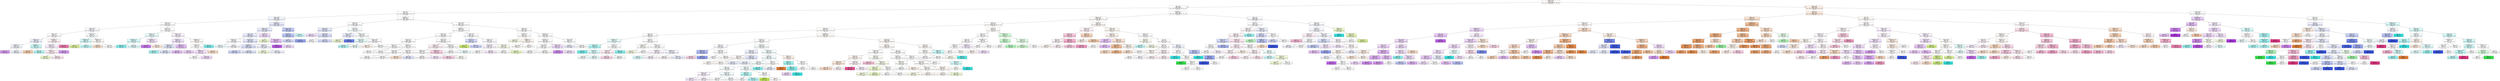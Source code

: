 digraph Tree {
node [shape=box, style="filled", color="black"] ;
0 [label="graphSize <= 40.0\ngini = 0.831\nsamples = 48239\nvalue = [10272, 5480, 578, 6950, 7560, 8999, 8400]\nclass = rku", fillcolor="#fefbf9"] ;
1 [label="CCR <= 0.55\ngini = 0.834\nsamples = 38855\nvalue = [7286, 5008, 342, 5916, 6580, 6851, 6872]\nclass = rku", fillcolor="#fffdfc"] ;
0 -> 1 [labeldistance=2.5, labelangle=45, headlabel="True"] ;
2 [label="nbproc <= 4.5\ngini = 0.831\nsamples = 21870\nvalue = [3926, 2772, 28, 3356, 4126, 4090, 3572]\nclass = cluHPS", fillcolor="#ffffff"] ;
1 -> 2 ;
3 [label="sdComp <= 0.065\ngini = 0.822\nsamples = 6602\nvalue = [1122, 634, 24, 1260, 1522, 1260, 780]\nclass = cluHPS", fillcolor="#f5f7fe"] ;
2 -> 3 ;
4 [label="sdComp <= 0.02\ngini = 0.812\nsamples = 2610\nvalue = [580, 132, 24, 522, 370, 622, 360]\nclass = rkusd", fillcolor="#fdfbfe"] ;
3 -> 4 ;
5 [label="sdComm <= 0.065\ngini = 0.83\nsamples = 1140\nvalue = [206, 124, 8, 184, 176, 236, 206]\nclass = rkusd", fillcolor="#fcf9fe"] ;
4 -> 5 ;
6 [label="sdComm <= 0.02\ngini = 0.82\nsamples = 828\nvalue = [150, 60, 8, 112, 128, 188, 182]\nclass = rkusd", fillcolor="#fefdff"] ;
5 -> 6 ;
7 [label="graphSize <= 22.5\ngini = 0.822\nsamples = 296\nvalue = [52, 48, 4, 48, 72, 52, 20]\nclass = cluHPS", fillcolor="#eff1fd"] ;
6 -> 7 ;
8 [label="graphDepth <= 3.5\ngini = 0.778\nsamples = 184\nvalue = [28, 48, 4, 0, 56, 32, 16]\nclass = cluHPS", fillcolor="#f3f5fd"] ;
7 -> 8 ;
9 [label="gini = 0.444\nsamples = 12\nvalue = [0, 0, 4, 0, 0, 8, 0]\nclass = rkusd", fillcolor="#d89cf2"] ;
8 -> 9 ;
10 [label="gini = 0.761\nsamples = 172\nvalue = [28, 48, 0, 0, 56, 24, 16]\nclass = cluHPS", fillcolor="#f2f4fd"] ;
8 -> 10 ;
11 [label="graphDepth <= 7.5\ngini = 0.717\nsamples = 112\nvalue = [24, 0, 0, 48, 16, 20, 4]\nclass = rkd", fillcolor="#c9f8f7"] ;
7 -> 11 ;
12 [label="gini = 0.571\nsamples = 28\nvalue = [16, 0, 0, 8, 0, 4, 0]\nclass = rku", fillcolor="#f5cdb0"] ;
11 -> 12 ;
13 [label="gini = 0.689\nsamples = 84\nvalue = [8, 0, 0, 40, 16, 16, 4]\nclass = rkd", fillcolor="#b9f6f5"] ;
11 -> 13 ;
14 [label="graphDepth <= 7.5\ngini = 0.782\nsamples = 532\nvalue = [98, 12, 4, 64, 56, 136, 162]\nclass = rkuad", fillcolor="#fdf2f7"] ;
6 -> 14 ;
15 [label="graphSize <= 22.5\ngini = 0.787\nsamples = 456\nvalue = [90, 12, 4, 56, 48, 136, 110]\nclass = rkusd", fillcolor="#f9f0fd"] ;
14 -> 15 ;
16 [label="graphDepth <= 3.5\ngini = 0.8\nsamples = 376\nvalue = [66, 12, 4, 56, 48, 84, 106]\nclass = rkuad", fillcolor="#fdf0f6"] ;
15 -> 16 ;
17 [label="gini = 0.611\nsamples = 24\nvalue = [8, 12, 0, 0, 0, 4, 0]\nclass = random", fillcolor="#edf8ce"] ;
16 -> 17 ;
18 [label="gini = 0.786\nsamples = 352\nvalue = [58, 0, 4, 56, 48, 80, 106]\nclass = rkuad", fillcolor="#fdecf3"] ;
16 -> 18 ;
19 [label="gini = 0.485\nsamples = 80\nvalue = [24, 0, 0, 0, 0, 52, 4]\nclass = rkusd", fillcolor="#d89cf2"] ;
15 -> 19 ;
20 [label="gini = 0.499\nsamples = 76\nvalue = [8, 0, 0, 8, 8, 0, 52]\nclass = rkuad", fillcolor="#ee7fb1"] ;
14 -> 20 ;
21 [label="graphSize <= 22.5\ngini = 0.819\nsamples = 312\nvalue = [56, 64, 0, 72, 48, 48, 24]\nclass = rkd", fillcolor="#f9fefe"] ;
5 -> 21 ;
22 [label="graphDepth <= 3.5\ngini = 0.763\nsamples = 192\nvalue = [28, 40, 0, 72, 24, 24, 4]\nclass = rkd", fillcolor="#d5faf9"] ;
21 -> 22 ;
23 [label="gini = 0.56\nsamples = 20\nvalue = [4, 12, 0, 0, 0, 0, 4]\nclass = random", fillcolor="#dbf29c"] ;
22 -> 23 ;
24 [label="gini = 0.74\nsamples = 172\nvalue = [24, 28, 0, 72, 24, 24, 0]\nclass = rkd", fillcolor="#c2f7f6"] ;
22 -> 24 ;
25 [label="graphDepth <= 7.5\ngini = 0.798\nsamples = 120\nvalue = [28, 24, 0, 0, 24, 24, 20]\nclass = rku", fillcolor="#fefaf7"] ;
21 -> 25 ;
26 [label="gini = 0.611\nsamples = 24\nvalue = [12, 0, 0, 0, 8, 0, 4]\nclass = rku", fillcolor="#f8e0ce"] ;
25 -> 26 ;
27 [label="gini = 0.792\nsamples = 96\nvalue = [16, 24, 0, 0, 16, 24, 16]\nclass = random", fillcolor="#ffffff"] ;
25 -> 27 ;
28 [label="sdComm <= 0.02\ngini = 0.785\nsamples = 1470\nvalue = [374, 8, 16, 338, 194, 386, 154]\nclass = rkusd", fillcolor="#fefdff"] ;
4 -> 28 ;
29 [label="graphSize <= 22.5\ngini = 0.78\nsamples = 796\nvalue = [180, 2, 0, 242, 104, 164, 104]\nclass = rkd", fillcolor="#ebfcfc"] ;
28 -> 29 ;
30 [label="graphDepth <= 3.5\ngini = 0.767\nsamples = 676\nvalue = [138, 2, 0, 240, 80, 112, 104]\nclass = rkd", fillcolor="#d9fafa"] ;
29 -> 30 ;
31 [label="gini = 0.446\nsamples = 46\nvalue = [2, 0, 0, 32, 0, 0, 12]\nclass = rkd", fillcolor="#8bf0ee"] ;
30 -> 31 ;
32 [label="gini = 0.775\nsamples = 630\nvalue = [136, 2, 0, 208, 80, 112, 92]\nclass = rkd", fillcolor="#e2fbfb"] ;
30 -> 32 ;
33 [label="graphDepth <= 7.5\ngini = 0.649\nsamples = 120\nvalue = [42, 0, 0, 2, 24, 52, 0]\nclass = rkusd", fillcolor="#f5e6fc"] ;
29 -> 33 ;
34 [label="gini = 0.41\nsamples = 38\nvalue = [8, 0, 0, 2, 0, 28, 0]\nclass = rkusd", fillcolor="#cb7bee"] ;
33 -> 34 ;
35 [label="gini = 0.657\nsamples = 82\nvalue = [34, 0, 0, 0, 24, 24, 0]\nclass = rku", fillcolor="#fbe9dd"] ;
33 -> 35 ;
36 [label="sdComm <= 0.065\ngini = 0.764\nsamples = 674\nvalue = [194, 6, 16, 96, 90, 222, 50]\nclass = rkusd", fillcolor="#faf3fd"] ;
28 -> 36 ;
37 [label="graphSize <= 22.5\ngini = 0.753\nsamples = 344\nvalue = [82, 6, 0, 38, 82, 118, 18]\nclass = rkusd", fillcolor="#f4e4fb"] ;
36 -> 37 ;
38 [label="graphDepth <= 3.5\ngini = 0.759\nsamples = 188\nvalue = [40, 6, 0, 38, 62, 40, 2]\nclass = cluHPS", fillcolor="#e2e6fb"] ;
37 -> 38 ;
39 [label="gini = 0.583\nsamples = 24\nvalue = [0, 6, 0, 14, 2, 0, 2]\nclass = rkd", fillcolor="#a7f3f2"] ;
38 -> 39 ;
40 [label="gini = 0.726\nsamples = 164\nvalue = [40, 0, 0, 24, 60, 40, 0]\nclass = cluHPS", fillcolor="#dfe4fb"] ;
38 -> 40 ;
41 [label="graphDepth <= 7.5\ngini = 0.651\nsamples = 156\nvalue = [42, 0, 0, 0, 20, 78, 16]\nclass = rkusd", fillcolor="#e6c0f7"] ;
37 -> 41 ;
42 [label="gini = 0.61\nsamples = 104\nvalue = [30, 0, 0, 0, 20, 54, 0]\nclass = rkusd", fillcolor="#e6bff7"] ;
41 -> 42 ;
43 [label="gini = 0.639\nsamples = 52\nvalue = [12, 0, 0, 0, 0, 24, 16]\nclass = rkusd", fillcolor="#eed3f9"] ;
41 -> 43 ;
44 [label="graphDepth <= 7.5\ngini = 0.742\nsamples = 330\nvalue = [112, 0, 16, 58, 8, 104, 32]\nclass = rku", fillcolor="#fefbf8"] ;
36 -> 44 ;
45 [label="graphSize <= 22.5\ngini = 0.697\nsamples = 278\nvalue = [104, 0, 16, 22, 0, 104, 32]\nclass = rku", fillcolor="#ffffff"] ;
44 -> 45 ;
46 [label="graphDepth <= 3.5\ngini = 0.683\nsamples = 214\nvalue = [72, 0, 16, 22, 0, 92, 12]\nclass = rkusd", fillcolor="#f4e3fb"] ;
45 -> 46 ;
47 [label="gini = 0.675\nsamples = 54\nvalue = [20, 0, 0, 2, 0, 20, 12]\nclass = rku", fillcolor="#ffffff"] ;
46 -> 47 ;
48 [label="gini = 0.666\nsamples = 160\nvalue = [52, 0, 16, 20, 0, 72, 0]\nclass = rkusd", fillcolor="#f1dafa"] ;
46 -> 48 ;
49 [label="gini = 0.617\nsamples = 64\nvalue = [32, 0, 0, 0, 0, 12, 20]\nclass = rku", fillcolor="#f8ddc9"] ;
45 -> 49 ;
50 [label="gini = 0.473\nsamples = 52\nvalue = [8, 0, 0, 36, 8, 0, 0]\nclass = rkd", fillcolor="#81eeed"] ;
44 -> 50 ;
51 [label="graphDepth <= 7.5\ngini = 0.812\nsamples = 3992\nvalue = [542, 502, 0, 738, 1152, 638, 420]\nclass = cluHPS", fillcolor="#e6e9fc"] ;
3 -> 51 ;
52 [label="graphSize <= 22.5\ngini = 0.816\nsamples = 3654\nvalue = [500, 470, 0, 676, 1006, 590, 412]\nclass = cluHPS", fillcolor="#e9ecfc"] ;
51 -> 52 ;
53 [label="sdComm <= 0.02\ngini = 0.816\nsamples = 3522\nvalue = [484, 446, 0, 658, 978, 544, 412]\nclass = cluHPS", fillcolor="#e9ecfc"] ;
52 -> 53 ;
54 [label="graphDepth <= 3.5\ngini = 0.806\nsamples = 898\nvalue = [108, 90, 0, 228, 238, 130, 104]\nclass = cluHPS", fillcolor="#fcfcff"] ;
53 -> 54 ;
55 [label="gini = 0.746\nsamples = 172\nvalue = [20, 0, 0, 60, 52, 22, 18]\nclass = rkd", fillcolor="#f2fdfd"] ;
54 -> 55 ;
56 [label="gini = 0.815\nsamples = 726\nvalue = [88, 90, 0, 168, 186, 108, 86]\nclass = cluHPS", fillcolor="#f9fafe"] ;
54 -> 56 ;
57 [label="sdComm <= 0.065\ngini = 0.816\nsamples = 2624\nvalue = [376, 356, 0, 430, 740, 414, 308]\nclass = cluHPS", fillcolor="#e3e7fb"] ;
53 -> 57 ;
58 [label="graphDepth <= 3.5\ngini = 0.81\nsamples = 1496\nvalue = [232, 204, 0, 210, 456, 194, 200]\nclass = cluHPS", fillcolor="#dce1fa"] ;
57 -> 58 ;
59 [label="gini = 0.793\nsamples = 466\nvalue = [64, 56, 0, 70, 162, 48, 66]\nclass = cluHPS", fillcolor="#d1d8f9"] ;
58 -> 59 ;
60 [label="gini = 0.816\nsamples = 1030\nvalue = [168, 148, 0, 140, 294, 146, 134]\nclass = cluHPS", fillcolor="#e2e6fb"] ;
58 -> 60 ;
61 [label="graphDepth <= 3.5\ngini = 0.817\nsamples = 1128\nvalue = [144, 152, 0, 220, 284, 220, 108]\nclass = cluHPS", fillcolor="#f1f3fd"] ;
57 -> 61 ;
62 [label="gini = 0.778\nsamples = 116\nvalue = [4, 40, 0, 16, 24, 20, 12]\nclass = random", fillcolor="#f2fadd"] ;
61 -> 62 ;
63 [label="gini = 0.814\nsamples = 1012\nvalue = [140, 112, 0, 204, 260, 200, 96]\nclass = cluHPS", fillcolor="#f1f3fd"] ;
61 -> 63 ;
64 [label="sdComm <= 0.02\ngini = 0.767\nsamples = 132\nvalue = [16, 24, 0, 18, 28, 46, 0]\nclass = rkusd", fillcolor="#f2ddfa"] ;
52 -> 64 ;
65 [label="gini = 0.675\nsamples = 54\nvalue = [0, 24, 0, 4, 16, 10, 0]\nclass = random", fillcolor="#f0fad5"] ;
64 -> 65 ;
66 [label="sdComm <= 0.065\ngini = 0.689\nsamples = 78\nvalue = [16, 0, 0, 14, 12, 36, 0]\nclass = rkusd", fillcolor="#e6bff7"] ;
64 -> 66 ;
67 [label="gini = 0.245\nsamples = 14\nvalue = [0, 0, 0, 2, 0, 12, 0]\nclass = rkusd", fillcolor="#be5ae9"] ;
66 -> 67 ;
68 [label="gini = 0.727\nsamples = 64\nvalue = [16, 0, 0, 12, 12, 24, 0]\nclass = rkusd", fillcolor="#f2defb"] ;
66 -> 68 ;
69 [label="sdComm <= 0.065\ngini = 0.735\nsamples = 338\nvalue = [42, 32, 0, 62, 146, 48, 8]\nclass = cluHPS", fillcolor="#c3ccf7"] ;
51 -> 69 ;
70 [label="sdComm <= 0.02\ngini = 0.725\nsamples = 326\nvalue = [40, 28, 0, 56, 146, 48, 8]\nclass = cluHPS", fillcolor="#bdc7f6"] ;
69 -> 70 ;
71 [label="gini = 0.762\nsamples = 202\nvalue = [32, 24, 0, 40, 74, 32, 0]\nclass = cluHPS", fillcolor="#d5dcfa"] ;
70 -> 71 ;
72 [label="gini = 0.62\nsamples = 124\nvalue = [8, 4, 0, 16, 72, 16, 8]\nclass = cluHPS", fillcolor="#98a7f2"] ;
70 -> 72 ;
73 [label="gini = 0.611\nsamples = 12\nvalue = [2, 4, 0, 6, 0, 0, 0]\nclass = rkd", fillcolor="#cef8f8"] ;
69 -> 73 ;
74 [label="graphDepth <= 3.5\ngini = 0.831\nsamples = 15268\nvalue = [2804, 2138, 4, 2096, 2604, 2830, 2792]\nclass = rkusd", fillcolor="#ffffff"] ;
2 -> 74 ;
75 [label="sdComm <= 0.02\ngini = 0.827\nsamples = 2612\nvalue = [462, 252, 4, 454, 526, 492, 422]\nclass = cluHPS", fillcolor="#fcfcff"] ;
74 -> 75 ;
76 [label="sdComp <= 0.02\ngini = 0.809\nsamples = 926\nvalue = [140, 120, 0, 82, 272, 168, 144]\nclass = cluHPS", fillcolor="#e4e8fb"] ;
75 -> 76 ;
77 [label="gini = 0.751\nsamples = 104\nvalue = [26, 0, 0, 8, 16, 38, 16]\nclass = rkusd", fillcolor="#f3e1fb"] ;
76 -> 77 ;
78 [label="sdComp <= 0.065\ngini = 0.805\nsamples = 822\nvalue = [114, 120, 0, 74, 256, 130, 128]\nclass = cluHPS", fillcolor="#dbe0fa"] ;
76 -> 78 ;
79 [label="gini = 0.685\nsamples = 42\nvalue = [2, 16, 0, 6, 0, 2, 16]\nclass = random", fillcolor="#ffffff"] ;
78 -> 79 ;
80 [label="gini = 0.799\nsamples = 780\nvalue = [112, 104, 0, 68, 256, 128, 112]\nclass = cluHPS", fillcolor="#d8defa"] ;
78 -> 80 ;
81 [label="sdComp <= 0.02\ngini = 0.822\nsamples = 1686\nvalue = [322, 132, 4, 372, 254, 324, 278]\nclass = rkd", fillcolor="#f8fefe"] ;
75 -> 81 ;
82 [label="sdComm <= 0.065\ngini = 0.754\nsamples = 130\nvalue = [6, 36, 4, 24, 46, 4, 10]\nclass = cluHPS", fillcolor="#eaedfc"] ;
81 -> 82 ;
83 [label="gini = 0.702\nsamples = 82\nvalue = [6, 36, 4, 24, 8, 4, 0]\nclass = random", fillcolor="#f0fad6"] ;
82 -> 83 ;
84 [label="gini = 0.33\nsamples = 48\nvalue = [0, 0, 0, 0, 38, 0, 10]\nclass = cluHPS", fillcolor="#6d82ec"] ;
82 -> 84 ;
85 [label="sdComm <= 0.065\ngini = 0.815\nsamples = 1556\nvalue = [316, 96, 0, 348, 208, 320, 268]\nclass = rkd", fillcolor="#fbfefe"] ;
81 -> 85 ;
86 [label="sdComp <= 0.065\ngini = 0.734\nsamples = 300\nvalue = [80, 0, 0, 108, 4, 52, 56]\nclass = rkd", fillcolor="#e6fcfb"] ;
85 -> 86 ;
87 [label="gini = 0.526\nsamples = 68\nvalue = [24, 0, 0, 40, 0, 0, 4]\nclass = rkd", fillcolor="#b7f6f4"] ;
86 -> 87 ;
88 [label="gini = 0.755\nsamples = 232\nvalue = [56, 0, 0, 68, 4, 52, 52]\nclass = rkd", fillcolor="#f2fdfd"] ;
86 -> 88 ;
89 [label="sdComp <= 0.065\ngini = 0.822\nsamples = 1256\nvalue = [236, 96, 0, 240, 204, 268, 212]\nclass = rkusd", fillcolor="#fdfafe"] ;
85 -> 89 ;
90 [label="gini = 0.751\nsamples = 156\nvalue = [52, 0, 0, 8, 36, 40, 20]\nclass = rku", fillcolor="#fcf2eb"] ;
89 -> 90 ;
91 [label="gini = 0.823\nsamples = 1100\nvalue = [184, 96, 0, 232, 168, 228, 192]\nclass = rkd", fillcolor="#feffff"] ;
89 -> 91 ;
92 [label="sdComm <= 0.065\ngini = 0.831\nsamples = 12656\nvalue = [2342, 1886, 0, 1642, 2078, 2338, 2370]\nclass = rkuad", fillcolor="#fffeff"] ;
74 -> 92 ;
93 [label="graphDepth <= 7.5\ngini = 0.829\nsamples = 8008\nvalue = [1512, 1050, 0, 1022, 1324, 1526, 1574]\nclass = rkuad", fillcolor="#fffefe"] ;
92 -> 93 ;
94 [label="sdComm <= 0.02\ngini = 0.828\nsamples = 6508\nvalue = [1248, 754, 0, 914, 1086, 1216, 1290]\nclass = rkuad", fillcolor="#fffdfe"] ;
93 -> 94 ;
95 [label="sdComp <= 0.02\ngini = 0.824\nsamples = 3050\nvalue = [592, 268, 0, 430, 608, 568, 584]\nclass = cluHPS", fillcolor="#fefeff"] ;
94 -> 95 ;
96 [label="graphSize <= 22.5\ngini = 0.779\nsamples = 316\nvalue = [64, 24, 0, 0, 80, 68, 80]\nclass = cluHPS", fillcolor="#ffffff"] ;
95 -> 96 ;
97 [label="gini = 0.787\nsamples = 248\nvalue = [56, 24, 0, 0, 56, 56, 56]\nclass = rku", fillcolor="#ffffff"] ;
96 -> 97 ;
98 [label="gini = 0.706\nsamples = 68\nvalue = [8, 0, 0, 0, 24, 12, 24]\nclass = cluHPS", fillcolor="#ffffff"] ;
96 -> 98 ;
99 [label="graphSize <= 22.5\ngini = 0.825\nsamples = 2734\nvalue = [528, 244, 0, 430, 528, 500, 504]\nclass = rku", fillcolor="#ffffff"] ;
95 -> 99 ;
100 [label="sdComp <= 0.065\ngini = 0.828\nsamples = 2380\nvalue = [436, 244, 0, 372, 444, 428, 456]\nclass = rkuad", fillcolor="#fffefe"] ;
99 -> 100 ;
101 [label="gini = 0.824\nsamples = 844\nvalue = [120, 88, 0, 176, 184, 120, 156]\nclass = cluHPS", fillcolor="#fdfdff"] ;
100 -> 101 ;
102 [label="gini = 0.824\nsamples = 1536\nvalue = [316, 156, 0, 196, 260, 308, 300]\nclass = rku", fillcolor="#fffefe"] ;
100 -> 102 ;
103 [label="sdComp <= 0.065\ngini = 0.79\nsamples = 354\nvalue = [92, 0, 0, 58, 84, 72, 48]\nclass = rku", fillcolor="#fefbf9"] ;
99 -> 103 ;
104 [label="gini = 0.735\nsamples = 108\nvalue = [44, 0, 0, 16, 8, 24, 16]\nclass = rku", fillcolor="#f9e1d0"] ;
103 -> 104 ;
105 [label="gini = 0.782\nsamples = 246\nvalue = [48, 0, 0, 42, 76, 48, 32]\nclass = cluHPS", fillcolor="#e3e7fb"] ;
103 -> 105 ;
106 [label="sdComp <= 0.065\ngini = 0.829\nsamples = 3458\nvalue = [656, 486, 0, 484, 478, 648, 706]\nclass = rkuad", fillcolor="#fffbfd"] ;
94 -> 106 ;
107 [label="sdComp <= 0.02\ngini = 0.817\nsamples = 1472\nvalue = [288, 224, 0, 188, 138, 252, 382]\nclass = rkuad", fillcolor="#fdeff5"] ;
106 -> 107 ;
108 [label="graphSize <= 22.5\ngini = 0.825\nsamples = 1050\nvalue = [212, 152, 0, 152, 114, 200, 220]\nclass = rkuad", fillcolor="#fffdfe"] ;
107 -> 108 ;
109 [label="gini = 0.824\nsamples = 916\nvalue = [184, 128, 0, 144, 96, 160, 204]\nclass = rkuad", fillcolor="#fefafc"] ;
108 -> 109 ;
110 [label="gini = 0.799\nsamples = 134\nvalue = [28, 24, 0, 8, 18, 40, 16]\nclass = rkusd", fillcolor="#f6e9fc"] ;
108 -> 110 ;
111 [label="graphSize <= 22.5\ngini = 0.765\nsamples = 422\nvalue = [76, 72, 0, 36, 24, 52, 162]\nclass = rkuad", fillcolor="#f9cee1"] ;
107 -> 111 ;
112 [label="gini = 0.759\nsamples = 356\nvalue = [72, 48, 0, 24, 24, 48, 140]\nclass = rkuad", fillcolor="#f9d0e2"] ;
111 -> 112 ;
113 [label="gini = 0.716\nsamples = 66\nvalue = [4, 24, 0, 12, 0, 4, 22]\nclass = random", fillcolor="#fcfef6"] ;
111 -> 113 ;
114 [label="graphSize <= 22.5\ngini = 0.83\nsamples = 1986\nvalue = [368, 262, 0, 296, 340, 396, 324]\nclass = rkusd", fillcolor="#fefcff"] ;
106 -> 114 ;
115 [label="gini = 0.83\nsamples = 1762\nvalue = [330, 242, 0, 242, 304, 358, 286]\nclass = rkusd", fillcolor="#fdfbfe"] ;
114 -> 115 ;
116 [label="gini = 0.822\nsamples = 224\nvalue = [38, 20, 0, 54, 36, 38, 38]\nclass = rkd", fillcolor="#eefdfd"] ;
114 -> 116 ;
117 [label="sdComp <= 0.02\ngini = 0.821\nsamples = 1500\nvalue = [264, 296, 0, 108, 238, 310, 284]\nclass = rkusd", fillcolor="#fefdff"] ;
93 -> 117 ;
118 [label="sdComm <= 0.02\ngini = 0.74\nsamples = 282\nvalue = [50, 24, 0, 8, 112, 20, 68]\nclass = cluHPS", fillcolor="#d6dcfa"] ;
117 -> 118 ;
119 [label="gini = 0.375\nsamples = 32\nvalue = [0, 24, 0, 8, 0, 0, 0]\nclass = random", fillcolor="#cfee7b"] ;
118 -> 119 ;
120 [label="gini = 0.679\nsamples = 250\nvalue = [50, 0, 0, 0, 112, 20, 68]\nclass = cluHPS", fillcolor="#cfd6f9"] ;
118 -> 120 ;
121 [label="sdComm <= 0.02\ngini = 0.814\nsamples = 1218\nvalue = [214, 272, 0, 100, 126, 290, 216]\nclass = rkusd", fillcolor="#fefbff"] ;
117 -> 121 ;
122 [label="sdComp <= 0.065\ngini = 0.818\nsamples = 760\nvalue = [134, 136, 0, 76, 80, 186, 148]\nclass = rkusd", fillcolor="#faf3fd"] ;
121 -> 122 ;
123 [label="gini = 0.791\nsamples = 232\nvalue = [56, 48, 0, 28, 0, 48, 52]\nclass = rku", fillcolor="#fefcfb"] ;
122 -> 123 ;
124 [label="gini = 0.818\nsamples = 528\nvalue = [78, 88, 0, 48, 80, 138, 96]\nclass = rkusd", fillcolor="#f7ecfc"] ;
122 -> 124 ;
125 [label="sdComp <= 0.065\ngini = 0.795\nsamples = 458\nvalue = [80, 136, 0, 24, 46, 104, 68]\nclass = random", fillcolor="#f8fded"] ;
121 -> 125 ;
126 [label="gini = 0.807\nsamples = 332\nvalue = [68, 80, 0, 16, 44, 76, 48]\nclass = random", fillcolor="#fefffc"] ;
125 -> 126 ;
127 [label="gini = 0.715\nsamples = 126\nvalue = [12, 56, 0, 8, 2, 28, 20]\nclass = random", fillcolor="#eaf8c6"] ;
125 -> 127 ;
128 [label="sdComp <= 0.02\ngini = 0.832\nsamples = 4648\nvalue = [830, 836, 0, 620, 754, 812, 796]\nclass = random", fillcolor="#ffffff"] ;
92 -> 128 ;
129 [label="graphSize <= 22.5\ngini = 0.821\nsamples = 620\nvalue = [116, 128, 0, 60, 116, 68, 132]\nclass = rkuad", fillcolor="#fffdfe"] ;
128 -> 129 ;
130 [label="gini = 0.815\nsamples = 384\nvalue = [40, 104, 0, 48, 68, 52, 72]\nclass = random", fillcolor="#f8fceb"] ;
129 -> 130 ;
131 [label="graphDepth <= 7.5\ngini = 0.773\nsamples = 236\nvalue = [76, 24, 0, 12, 48, 16, 60]\nclass = rku", fillcolor="#fdf4ed"] ;
129 -> 131 ;
132 [label="gini = 0.756\nsamples = 200\nvalue = [60, 24, 0, 12, 48, 0, 56]\nclass = rku", fillcolor="#fefcfa"] ;
131 -> 132 ;
133 [label="gini = 0.593\nsamples = 36\nvalue = [16, 0, 0, 0, 0, 16, 4]\nclass = rku", fillcolor="#ffffff"] ;
131 -> 133 ;
134 [label="graphDepth <= 7.5\ngini = 0.832\nsamples = 4028\nvalue = [714, 708, 0, 560, 638, 744, 664]\nclass = rkusd", fillcolor="#fefdff"] ;
128 -> 134 ;
135 [label="graphSize <= 22.5\ngini = 0.831\nsamples = 3558\nvalue = [650, 620, 0, 468, 558, 684, 578]\nclass = rkusd", fillcolor="#fefdff"] ;
134 -> 135 ;
136 [label="sdComp <= 0.065\ngini = 0.832\nsamples = 3378\nvalue = [602, 620, 0, 464, 542, 612, 538]\nclass = random", fillcolor="#fffffe"] ;
135 -> 136 ;
137 [label="gini = 0.825\nsamples = 800\nvalue = [164, 120, 0, 116, 88, 176, 136]\nclass = rkusd", fillcolor="#fefbff"] ;
136 -> 137 ;
138 [label="gini = 0.831\nsamples = 2578\nvalue = [438, 500, 0, 348, 454, 436, 402]\nclass = random", fillcolor="#fdfefb"] ;
136 -> 138 ;
139 [label="sdComp <= 0.065\ngini = 0.711\nsamples = 180\nvalue = [48, 0, 0, 4, 16, 72, 40]\nclass = rkusd", fillcolor="#f1dbfa"] ;
135 -> 139 ;
140 [label="gini = 0.494\nsamples = 18\nvalue = [4, 0, 0, 0, 0, 12, 2]\nclass = rkusd", fillcolor="#d28ef0"] ;
139 -> 140 ;
141 [label="gini = 0.724\nsamples = 162\nvalue = [44, 0, 0, 4, 16, 60, 38]\nclass = rkusd", fillcolor="#f4e4fb"] ;
139 -> 141 ;
142 [label="sdComp <= 0.065\ngini = 0.829\nsamples = 470\nvalue = [64, 88, 0, 92, 80, 60, 86]\nclass = rkd", fillcolor="#fdffff"] ;
134 -> 142 ;
143 [label="gini = 0.711\nsamples = 128\nvalue = [0, 24, 0, 40, 48, 0, 16]\nclass = cluHPS", fillcolor="#edf0fd"] ;
142 -> 143 ;
144 [label="gini = 0.825\nsamples = 342\nvalue = [64, 64, 0, 52, 32, 60, 70]\nclass = rkuad", fillcolor="#fefbfc"] ;
142 -> 144 ;
145 [label="graphDepth <= 7.5\ngini = 0.835\nsamples = 16985\nvalue = [3360, 2236, 314, 2560, 2454, 2761, 3300]\nclass = rku", fillcolor="#fffefe"] ;
1 -> 145 ;
146 [label="graphSize <= 22.5\ngini = 0.833\nsamples = 13491\nvalue = [2906, 1732, 266, 2030, 1692, 2237, 2628]\nclass = rku", fillcolor="#fefcfa"] ;
145 -> 146 ;
147 [label="sdComm <= 6.5\ngini = 0.835\nsamples = 11676\nvalue = [2374, 1630, 200, 1836, 1604, 1852, 2180]\nclass = rku", fillcolor="#fefcfb"] ;
146 -> 147 ;
148 [label="sdComp <= 0.2\ngini = 0.833\nsamples = 11152\nvalue = [2260, 1618, 100, 1802, 1532, 1768, 2072]\nclass = rku", fillcolor="#fefcfb"] ;
147 -> 148 ;
149 [label="nbproc <= 4.5\ngini = 0.829\nsamples = 2872\nvalue = [502, 288, 44, 610, 416, 410, 602]\nclass = rkd", fillcolor="#feffff"] ;
148 -> 149 ;
150 [label="graphDepth <= 3.5\ngini = 0.777\nsamples = 758\nvalue = [102, 72, 24, 260, 58, 44, 198]\nclass = rkd", fillcolor="#e9fcfc"] ;
149 -> 150 ;
151 [label="sdComm <= 0.2\ngini = 0.713\nsamples = 154\nvalue = [12, 12, 4, 74, 26, 16, 10]\nclass = rkd", fillcolor="#b5f5f4"] ;
150 -> 151 ;
152 [label="gini = 0.418\nsamples = 60\nvalue = [4, 0, 0, 44, 12, 0, 0]\nclass = rkd", fillcolor="#7beeec"] ;
151 -> 152 ;
153 [label="sdComm <= 0.65\ngini = 0.81\nsamples = 94\nvalue = [8, 12, 4, 30, 14, 16, 10]\nclass = rkd", fillcolor="#dbfafa"] ;
151 -> 153 ;
154 [label="gini = 0.788\nsamples = 48\nvalue = [8, 12, 0, 14, 2, 8, 4]\nclass = rkd", fillcolor="#f4fefd"] ;
153 -> 154 ;
155 [label="gini = 0.756\nsamples = 46\nvalue = [0, 0, 4, 16, 12, 8, 6]\nclass = rkd", fillcolor="#e8fcfc"] ;
153 -> 155 ;
156 [label="sdComm <= 0.65\ngini = 0.77\nsamples = 604\nvalue = [90, 60, 20, 186, 32, 28, 188]\nclass = rkuad", fillcolor="#fffefe"] ;
150 -> 156 ;
157 [label="sdComm <= 0.2\ngini = 0.79\nsamples = 522\nvalue = [90, 60, 20, 128, 32, 28, 164]\nclass = rkuad", fillcolor="#fdedf4"] ;
156 -> 157 ;
158 [label="gini = 0.778\nsamples = 246\nvalue = [42, 24, 0, 48, 16, 28, 88]\nclass = rkuad", fillcolor="#fad7e7"] ;
157 -> 158 ;
159 [label="gini = 0.784\nsamples = 276\nvalue = [48, 36, 20, 80, 16, 0, 76]\nclass = rkd", fillcolor="#fbfefe"] ;
157 -> 159 ;
160 [label="gini = 0.414\nsamples = 82\nvalue = [0, 0, 0, 58, 0, 0, 24]\nclass = rkd", fillcolor="#8bf0ee"] ;
156 -> 160 ;
161 [label="sdComm <= 0.2\ngini = 0.831\nsamples = 2114\nvalue = [400, 216, 20, 350, 358, 366, 404]\nclass = rkuad", fillcolor="#ffffff"] ;
149 -> 161 ;
162 [label="graphDepth <= 3.5\ngini = 0.81\nsamples = 380\nvalue = [88, 96, 20, 24, 24, 44, 84]\nclass = random", fillcolor="#fdfefa"] ;
161 -> 162 ;
163 [label="gini = 0.627\nsamples = 52\nvalue = [4, 24, 20, 0, 0, 4, 0]\nclass = random", fillcolor="#f6fce6"] ;
162 -> 163 ;
164 [label="gini = 0.795\nsamples = 328\nvalue = [84, 72, 0, 24, 24, 40, 84]\nclass = rku", fillcolor="#ffffff"] ;
162 -> 164 ;
165 [label="sdComm <= 0.65\ngini = 0.822\nsamples = 1734\nvalue = [312, 120, 0, 326, 334, 322, 320]\nclass = cluHPS", fillcolor="#fefeff"] ;
161 -> 165 ;
166 [label="graphDepth <= 3.5\ngini = 0.805\nsamples = 660\nvalue = [140, 24, 0, 126, 84, 166, 120]\nclass = rkusd", fillcolor="#fbf5fe"] ;
165 -> 166 ;
167 [label="gini = 0.591\nsamples = 92\nvalue = [4, 0, 0, 46, 36, 6, 0]\nclass = rkd", fillcolor="#dcfafa"] ;
166 -> 167 ;
168 [label="gini = 0.79\nsamples = 568\nvalue = [136, 24, 0, 80, 48, 160, 120]\nclass = rkusd", fillcolor="#fbf4fe"] ;
166 -> 168 ;
169 [label="graphDepth <= 3.5\ngini = 0.822\nsamples = 1074\nvalue = [172, 96, 0, 200, 250, 156, 200]\nclass = cluHPS", fillcolor="#f4f5fe"] ;
165 -> 169 ;
170 [label="gini = 0.817\nsamples = 330\nvalue = [52, 24, 0, 68, 58, 48, 80]\nclass = rkuad", fillcolor="#fef6f9"] ;
169 -> 170 ;
171 [label="gini = 0.819\nsamples = 744\nvalue = [120, 72, 0, 132, 192, 108, 120]\nclass = cluHPS", fillcolor="#eceefc"] ;
169 -> 171 ;
172 [label="graphDepth <= 3.5\ngini = 0.832\nsamples = 8280\nvalue = [1758, 1330, 56, 1192, 1116, 1358, 1470]\nclass = rku", fillcolor="#fefaf7"] ;
148 -> 172 ;
173 [label="sdComm <= 0.2\ngini = 0.832\nsamples = 2896\nvalue = [538, 336, 20, 542, 432, 510, 518]\nclass = rkd", fillcolor="#ffffff"] ;
172 -> 173 ;
174 [label="nbproc <= 4.5\ngini = 0.817\nsamples = 632\nvalue = [128, 52, 8, 54, 144, 114, 132]\nclass = cluHPS", fillcolor="#fafbfe"] ;
173 -> 174 ;
175 [label="sdComp <= 0.65\ngini = 0.682\nsamples = 164\nvalue = [12, 8, 8, 12, 84, 8, 32]\nclass = cluHPS", fillcolor="#b1bcf5"] ;
174 -> 175 ;
176 [label="gini = 0.663\nsamples = 26\nvalue = [2, 0, 8, 4, 0, 0, 12]\nclass = rkuad", fillcolor="#f9d3e4"] ;
175 -> 176 ;
177 [label="gini = 0.593\nsamples = 138\nvalue = [10, 8, 0, 8, 84, 8, 20]\nclass = cluHPS", fillcolor="#94a3f1"] ;
175 -> 177 ;
178 [label="sdComp <= 0.65\ngini = 0.808\nsamples = 468\nvalue = [116, 44, 0, 42, 60, 106, 100]\nclass = rku", fillcolor="#fefcfa"] ;
174 -> 178 ;
179 [label="gini = 0.793\nsamples = 44\nvalue = [12, 8, 0, 4, 4, 12, 4]\nclass = rku", fillcolor="#ffffff"] ;
178 -> 179 ;
180 [label="gini = 0.807\nsamples = 424\nvalue = [104, 36, 0, 38, 56, 94, 96]\nclass = rku", fillcolor="#fefcfa"] ;
178 -> 180 ;
181 [label="sdComp <= 0.65\ngini = 0.829\nsamples = 2264\nvalue = [410, 284, 12, 488, 288, 396, 386]\nclass = rkd", fillcolor="#f7fefe"] ;
173 -> 181 ;
182 [label="nbproc <= 4.5\ngini = 0.818\nsamples = 386\nvalue = [74, 24, 12, 62, 104, 46, 64]\nclass = cluHPS", fillcolor="#eceffc"] ;
181 -> 182 ;
183 [label="sdComm <= 0.65\ngini = 0.792\nsamples = 138\nvalue = [38, 0, 12, 6, 20, 34, 28]\nclass = rku", fillcolor="#fefaf7"] ;
182 -> 183 ;
184 [label="gini = 0.789\nsamples = 74\nvalue = [20, 0, 12, 4, 4, 18, 16]\nclass = rku", fillcolor="#fefaf8"] ;
183 -> 184 ;
185 [label="gini = 0.76\nsamples = 64\nvalue = [18, 0, 0, 2, 16, 16, 12]\nclass = rku", fillcolor="#fefaf7"] ;
183 -> 185 ;
186 [label="sdComm <= 0.65\ngini = 0.78\nsamples = 248\nvalue = [36, 24, 0, 56, 84, 12, 36]\nclass = cluHPS", fillcolor="#e2e6fb"] ;
182 -> 186 ;
187 [label="gini = 0.736\nsamples = 48\nvalue = [12, 0, 0, 0, 16, 12, 8]\nclass = cluHPS", fillcolor="#e9ecfc"] ;
186 -> 187 ;
188 [label="gini = 0.758\nsamples = 200\nvalue = [24, 24, 0, 56, 68, 0, 28]\nclass = cluHPS", fillcolor="#eef1fd"] ;
186 -> 188 ;
189 [label="sdComm <= 2.0\ngini = 0.824\nsamples = 1878\nvalue = [336, 260, 0, 426, 184, 350, 322]\nclass = rkd", fillcolor="#f5fefe"] ;
181 -> 189 ;
190 [label="sdComp <= 6.5\ngini = 0.825\nsamples = 1780\nvalue = [304, 260, 0, 402, 184, 332, 298]\nclass = rkd", fillcolor="#f5fefe"] ;
189 -> 190 ;
191 [label="CCR <= 5.5\ngini = 0.822\nsamples = 1568\nvalue = [280, 228, 0, 354, 136, 296, 274]\nclass = rkd", fillcolor="#f6fefe"] ;
190 -> 191 ;
192 [label="nbproc <= 4.5\ngini = 0.825\nsamples = 1430\nvalue = [262, 216, 0, 306, 136, 278, 232]\nclass = rkd", fillcolor="#fafefe"] ;
191 -> 192 ;
193 [label="sdComm <= 0.65\ngini = 0.816\nsamples = 472\nvalue = [94, 60, 0, 90, 40, 118, 70]\nclass = rkusd", fillcolor="#faf2fd"] ;
192 -> 193 ;
194 [label="gini = 0.761\nsamples = 88\nvalue = [22, 20, 0, 12, 0, 28, 6]\nclass = rkusd", fillcolor="#f8edfd"] ;
193 -> 194 ;
195 [label="gini = 0.819\nsamples = 384\nvalue = [72, 40, 0, 78, 40, 90, 64]\nclass = rkusd", fillcolor="#fcf7fe"] ;
193 -> 195 ;
196 [label="sdComm <= 0.65\ngini = 0.825\nsamples = 958\nvalue = [168, 156, 0, 216, 96, 160, 162]\nclass = rkd", fillcolor="#f3fdfd"] ;
192 -> 196 ;
197 [label="gini = 0.825\nsamples = 620\nvalue = [130, 80, 0, 132, 72, 114, 92]\nclass = rkd", fillcolor="#feffff"] ;
196 -> 197 ;
198 [label="gini = 0.809\nsamples = 338\nvalue = [38, 76, 0, 84, 24, 46, 70]\nclass = rkd", fillcolor="#f9fefe"] ;
196 -> 198 ;
199 [label="sdComp <= 2.0\ngini = 0.745\nsamples = 138\nvalue = [18, 12, 0, 48, 0, 18, 42]\nclass = rkd", fillcolor="#f3fdfd"] ;
191 -> 199 ;
200 [label="nbproc <= 4.5\ngini = 0.617\nsamples = 92\nvalue = [2, 0, 0, 48, 0, 16, 26]\nclass = rkd", fillcolor="#bdf6f5"] ;
199 -> 200 ;
201 [label="gini = 0.5\nsamples = 4\nvalue = [2, 0, 0, 0, 0, 0, 2]\nclass = rku", fillcolor="#ffffff"] ;
200 -> 201 ;
202 [label="gini = 0.595\nsamples = 88\nvalue = [0, 0, 0, 48, 0, 16, 24]\nclass = rkd", fillcolor="#b5f5f4"] ;
200 -> 202 ;
203 [label="nbproc <= 4.5\ngini = 0.688\nsamples = 46\nvalue = [16, 12, 0, 0, 0, 2, 16]\nclass = rku", fillcolor="#ffffff"] ;
199 -> 203 ;
204 [label="gini = 0.245\nsamples = 14\nvalue = [0, 12, 0, 0, 0, 2, 0]\nclass = random", fillcolor="#c3e95a"] ;
203 -> 204 ;
205 [label="gini = 0.5\nsamples = 32\nvalue = [16, 0, 0, 0, 0, 0, 16]\nclass = rku", fillcolor="#ffffff"] ;
203 -> 205 ;
206 [label="nbproc <= 4.5\ngini = 0.82\nsamples = 212\nvalue = [24, 32, 0, 48, 48, 36, 24]\nclass = rkd", fillcolor="#ffffff"] ;
190 -> 206 ;
207 [label="gini = 0.408\nsamples = 28\nvalue = [0, 8, 0, 20, 0, 0, 0]\nclass = rkd", fillcolor="#88efee"] ;
206 -> 207 ;
208 [label="gini = 0.819\nsamples = 184\nvalue = [24, 24, 0, 28, 48, 36, 24]\nclass = cluHPS", fillcolor="#eff1fd"] ;
206 -> 208 ;
209 [label="sdComp <= 6.5\ngini = 0.74\nsamples = 98\nvalue = [32, 0, 0, 24, 0, 18, 24]\nclass = rku", fillcolor="#fcf1ea"] ;
189 -> 209 ;
210 [label="nbproc <= 4.5\ngini = 0.58\nsamples = 42\nvalue = [8, 0, 0, 24, 0, 10, 0]\nclass = rkd", fillcolor="#a8f4f2"] ;
209 -> 210 ;
211 [label="gini = 0.0\nsamples = 8\nvalue = [8, 0, 0, 0, 0, 0, 0]\nclass = rku", fillcolor="#e58139"] ;
210 -> 211 ;
212 [label="sdComp <= 2.0\ngini = 0.415\nsamples = 34\nvalue = [0, 0, 0, 24, 0, 10, 0]\nclass = rkd", fillcolor="#8bf0ee"] ;
210 -> 212 ;
213 [label="gini = 0.494\nsamples = 18\nvalue = [0, 0, 0, 8, 0, 10, 0]\nclass = rkusd", fillcolor="#efd7fa"] ;
212 -> 213 ;
214 [label="gini = 0.0\nsamples = 16\nvalue = [0, 0, 0, 16, 0, 0, 0]\nclass = rkd", fillcolor="#39e5e2"] ;
212 -> 214 ;
215 [label="nbproc <= 4.5\ngini = 0.612\nsamples = 56\nvalue = [24, 0, 0, 0, 0, 8, 24]\nclass = rku", fillcolor="#ffffff"] ;
209 -> 215 ;
216 [label="gini = 0.667\nsamples = 24\nvalue = [8, 0, 0, 0, 0, 8, 8]\nclass = rku", fillcolor="#ffffff"] ;
215 -> 216 ;
217 [label="gini = 0.5\nsamples = 32\nvalue = [16, 0, 0, 0, 0, 0, 16]\nclass = rku", fillcolor="#ffffff"] ;
215 -> 217 ;
218 [label="sdComp <= 6.5\ngini = 0.828\nsamples = 5384\nvalue = [1220, 994, 36, 650, 684, 848, 952]\nclass = rku", fillcolor="#fef9f5"] ;
172 -> 218 ;
219 [label="nbproc <= 4.5\ngini = 0.826\nsamples = 4590\nvalue = [1034, 902, 36, 554, 524, 684, 856]\nclass = rku", fillcolor="#fefaf8"] ;
218 -> 219 ;
220 [label="sdComm <= 0.65\ngini = 0.812\nsamples = 1508\nvalue = [370, 290, 36, 108, 132, 208, 364]\nclass = rku", fillcolor="#fffefe"] ;
219 -> 220 ;
221 [label="sdComm <= 0.2\ngini = 0.778\nsamples = 664\nvalue = [210, 74, 0, 44, 40, 124, 172]\nclass = rku", fillcolor="#fdf5f0"] ;
220 -> 221 ;
222 [label="sdComp <= 0.65\ngini = 0.752\nsamples = 426\nvalue = [162, 58, 0, 24, 16, 64, 102]\nclass = rku", fillcolor="#fae8da"] ;
221 -> 222 ;
223 [label="gini = 0.728\nsamples = 296\nvalue = [128, 24, 0, 16, 16, 48, 64]\nclass = rku", fillcolor="#f8dcc8"] ;
222 -> 223 ;
224 [label="gini = 0.759\nsamples = 130\nvalue = [34, 34, 0, 8, 0, 16, 38]\nclass = rkuad", fillcolor="#fef7fa"] ;
222 -> 224 ;
225 [label="sdComp <= 0.65\ngini = 0.788\nsamples = 238\nvalue = [48, 16, 0, 20, 24, 60, 70]\nclass = rkuad", fillcolor="#fef4f8"] ;
221 -> 225 ;
226 [label="gini = 0.219\nsamples = 32\nvalue = [0, 0, 0, 4, 0, 0, 28]\nclass = rkuad", fillcolor="#e95597"] ;
225 -> 226 ;
227 [label="gini = 0.794\nsamples = 206\nvalue = [48, 16, 0, 16, 24, 60, 42]\nclass = rkusd", fillcolor="#f9f0fd"] ;
225 -> 227 ;
228 [label="sdComp <= 0.65\ngini = 0.817\nsamples = 844\nvalue = [160, 216, 36, 64, 92, 84, 192]\nclass = random", fillcolor="#fcfef8"] ;
220 -> 228 ;
229 [label="gini = 0.74\nsamples = 134\nvalue = [16, 16, 0, 24, 12, 8, 58]\nclass = rkuad", fillcolor="#f7c2da"] ;
228 -> 229 ;
230 [label="sdComp <= 2.0\ngini = 0.814\nsamples = 710\nvalue = [144, 200, 36, 40, 80, 76, 134]\nclass = random", fillcolor="#f8fceb"] ;
228 -> 230 ;
231 [label="sdComm <= 2.0\ngini = 0.758\nsamples = 362\nvalue = [72, 140, 0, 16, 48, 24, 62]\nclass = random", fillcolor="#eef9d1"] ;
230 -> 231 ;
232 [label="gini = 0.783\nsamples = 166\nvalue = [36, 56, 0, 12, 12, 24, 26]\nclass = random", fillcolor="#f4fbe1"] ;
231 -> 232 ;
233 [label="gini = 0.715\nsamples = 196\nvalue = [36, 84, 0, 4, 36, 0, 36]\nclass = random", fillcolor="#e9f7c4"] ;
231 -> 233 ;
234 [label="sdComm <= 2.0\ngini = 0.838\nsamples = 348\nvalue = [72, 60, 36, 24, 32, 52, 72]\nclass = rku", fillcolor="#ffffff"] ;
230 -> 234 ;
235 [label="gini = 0.79\nsamples = 144\nvalue = [36, 36, 12, 0, 8, 16, 36]\nclass = rku", fillcolor="#ffffff"] ;
234 -> 235 ;
236 [label="gini = 0.851\nsamples = 204\nvalue = [36, 24, 24, 24, 24, 36, 36]\nclass = rku", fillcolor="#ffffff"] ;
234 -> 236 ;
237 [label="CCR <= 5.5\ngini = 0.828\nsamples = 3082\nvalue = [664, 612, 0, 446, 392, 476, 492]\nclass = rku", fillcolor="#fefcfb"] ;
219 -> 237 ;
238 [label="sdComm <= 0.2\ngini = 0.827\nsamples = 2938\nvalue = [628, 612, 0, 422, 380, 440, 456]\nclass = rku", fillcolor="#fffefe"] ;
237 -> 238 ;
239 [label="sdComp <= 0.65\ngini = 0.823\nsamples = 434\nvalue = [62, 104, 0, 90, 60, 52, 66]\nclass = random", fillcolor="#fcfef7"] ;
238 -> 239 ;
240 [label="gini = 0.811\nsamples = 336\nvalue = [28, 80, 0, 84, 60, 44, 40]\nclass = rkd", fillcolor="#fcffff"] ;
239 -> 240 ;
241 [label="gini = 0.739\nsamples = 98\nvalue = [34, 24, 0, 6, 0, 8, 26]\nclass = rku", fillcolor="#fcf1e9"] ;
239 -> 241 ;
242 [label="sdComp <= 0.65\ngini = 0.826\nsamples = 2504\nvalue = [566, 508, 0, 332, 320, 388, 390]\nclass = rku", fillcolor="#fefbf9"] ;
238 -> 242 ;
243 [label="sdComm <= 0.65\ngini = 0.824\nsamples = 1648\nvalue = [376, 356, 0, 224, 208, 242, 242]\nclass = rku", fillcolor="#fffdfc"] ;
242 -> 243 ;
244 [label="gini = 0.803\nsamples = 474\nvalue = [100, 140, 0, 72, 48, 74, 40]\nclass = random", fillcolor="#f7fcea"] ;
243 -> 244 ;
245 [label="gini = 0.825\nsamples = 1174\nvalue = [276, 216, 0, 152, 160, 168, 202]\nclass = rku", fillcolor="#fdf7f3"] ;
243 -> 245 ;
246 [label="sdComm <= 0.65\ngini = 0.827\nsamples = 856\nvalue = [190, 152, 0, 108, 112, 146, 148]\nclass = rku", fillcolor="#fef8f4"] ;
242 -> 246 ;
247 [label="gini = 0.819\nsamples = 556\nvalue = [132, 48, 0, 84, 80, 96, 116]\nclass = rku", fillcolor="#fefaf8"] ;
246 -> 247 ;
248 [label="gini = 0.786\nsamples = 300\nvalue = [58, 104, 0, 24, 32, 50, 32]\nclass = random", fillcolor="#f1fad9"] ;
246 -> 248 ;
249 [label="sdComm <= 2.0\ngini = 0.778\nsamples = 144\nvalue = [36, 0, 0, 24, 12, 36, 36]\nclass = rku", fillcolor="#ffffff"] ;
237 -> 249 ;
250 [label="gini = 0.667\nsamples = 72\nvalue = [24, 0, 0, 0, 0, 24, 24]\nclass = rku", fillcolor="#ffffff"] ;
249 -> 250 ;
251 [label="sdComp <= 2.0\ngini = 0.778\nsamples = 72\nvalue = [12, 0, 0, 24, 12, 12, 12]\nclass = rkd", fillcolor="#d7faf9"] ;
249 -> 251 ;
252 [label="gini = 0.75\nsamples = 48\nvalue = [12, 0, 0, 0, 12, 12, 12]\nclass = rku", fillcolor="#ffffff"] ;
251 -> 252 ;
253 [label="gini = 0.0\nsamples = 24\nvalue = [0, 0, 0, 24, 0, 0, 0]\nclass = rkd", fillcolor="#39e5e2"] ;
251 -> 253 ;
254 [label="nbproc <= 4.5\ngini = 0.819\nsamples = 794\nvalue = [186, 92, 0, 96, 160, 164, 96]\nclass = rku", fillcolor="#fefbf8"] ;
218 -> 254 ;
255 [label="sdComm <= 2.0\ngini = 0.807\nsamples = 696\nvalue = [170, 72, 0, 56, 150, 164, 84]\nclass = rku", fillcolor="#fffefd"] ;
254 -> 255 ;
256 [label="gini = 0.804\nsamples = 570\nvalue = [134, 72, 0, 48, 128, 140, 48]\nclass = rkusd", fillcolor="#fefcff"] ;
255 -> 256 ;
257 [label="gini = 0.766\nsamples = 126\nvalue = [36, 0, 0, 8, 22, 24, 36]\nclass = rku", fillcolor="#ffffff"] ;
255 -> 257 ;
258 [label="sdComm <= 2.0\ngini = 0.74\nsamples = 98\nvalue = [16, 20, 0, 40, 10, 0, 12]\nclass = rkd", fillcolor="#ccf8f8"] ;
254 -> 258 ;
259 [label="gini = 0.787\nsamples = 70\nvalue = [12, 20, 0, 16, 10, 0, 12]\nclass = random", fillcolor="#fafdf0"] ;
258 -> 259 ;
260 [label="gini = 0.245\nsamples = 28\nvalue = [4, 0, 0, 24, 0, 0, 0]\nclass = rkd", fillcolor="#5ae9e7"] ;
258 -> 260 ;
261 [label="sdComp <= 6.5\ngini = 0.824\nsamples = 524\nvalue = [114, 12, 100, 34, 72, 84, 108]\nclass = rku", fillcolor="#fffdfc"] ;
147 -> 261 ;
262 [label="nbproc <= 4.5\ngini = 0.791\nsamples = 254\nvalue = [62, 0, 4, 24, 48, 60, 56]\nclass = rku", fillcolor="#fffefd"] ;
261 -> 262 ;
263 [label="sdComp <= 2.0\ngini = 0.738\nsamples = 198\nvalue = [58, 0, 4, 0, 24, 60, 52]\nclass = rkusd", fillcolor="#fefcff"] ;
262 -> 263 ;
264 [label="graphDepth <= 3.5\ngini = 0.651\nsamples = 52\nvalue = [20, 0, 0, 0, 0, 12, 20]\nclass = rku", fillcolor="#ffffff"] ;
263 -> 264 ;
265 [label="gini = 0.5\nsamples = 16\nvalue = [8, 0, 0, 0, 0, 0, 8]\nclass = rku", fillcolor="#ffffff"] ;
264 -> 265 ;
266 [label="gini = 0.667\nsamples = 36\nvalue = [12, 0, 0, 0, 0, 12, 12]\nclass = rku", fillcolor="#ffffff"] ;
264 -> 266 ;
267 [label="graphDepth <= 3.5\ngini = 0.748\nsamples = 146\nvalue = [38, 0, 4, 0, 24, 48, 32]\nclass = rkusd", fillcolor="#f8edfd"] ;
263 -> 267 ;
268 [label="gini = 0.709\nsamples = 38\nvalue = [14, 0, 4, 0, 0, 12, 8]\nclass = rku", fillcolor="#fdf5f0"] ;
267 -> 268 ;
269 [label="gini = 0.741\nsamples = 108\nvalue = [24, 0, 0, 0, 24, 36, 24]\nclass = rkusd", fillcolor="#f4e3fb"] ;
267 -> 269 ;
270 [label="graphDepth <= 3.5\ngini = 0.622\nsamples = 56\nvalue = [4, 0, 0, 24, 24, 0, 4]\nclass = rkd", fillcolor="#ffffff"] ;
262 -> 270 ;
271 [label="gini = 0.5\nsamples = 8\nvalue = [4, 0, 0, 0, 0, 0, 4]\nclass = rku", fillcolor="#ffffff"] ;
270 -> 271 ;
272 [label="gini = 0.5\nsamples = 48\nvalue = [0, 0, 0, 24, 24, 0, 0]\nclass = rkd", fillcolor="#ffffff"] ;
270 -> 272 ;
273 [label="graphDepth <= 3.5\ngini = 0.78\nsamples = 270\nvalue = [52, 12, 96, 10, 24, 24, 52]\nclass = BIL", fillcolor="#d7fadb"] ;
261 -> 273 ;
274 [label="nbproc <= 4.5\ngini = 0.708\nsamples = 54\nvalue = [4, 12, 24, 10, 0, 0, 4]\nclass = BIL", fillcolor="#c6f8cc"] ;
273 -> 274 ;
275 [label="gini = 0.5\nsamples = 8\nvalue = [4, 0, 0, 0, 0, 0, 4]\nclass = rku", fillcolor="#ffffff"] ;
274 -> 275 ;
276 [label="gini = 0.612\nsamples = 46\nvalue = [0, 12, 24, 10, 0, 0, 0]\nclass = BIL", fillcolor="#b9f6c0"] ;
274 -> 276 ;
277 [label="nbproc <= 4.5\ngini = 0.765\nsamples = 216\nvalue = [48, 0, 72, 0, 24, 24, 48]\nclass = BIL", fillcolor="#e3fbe6"] ;
273 -> 277 ;
278 [label="gini = 0.72\nsamples = 120\nvalue = [24, 0, 48, 0, 0, 24, 24]\nclass = BIL", fillcolor="#cef8d2"] ;
277 -> 278 ;
279 [label="gini = 0.75\nsamples = 96\nvalue = [24, 0, 24, 0, 24, 0, 24]\nclass = rku", fillcolor="#ffffff"] ;
277 -> 279 ;
280 [label="sdComp <= 0.2\ngini = 0.79\nsamples = 1815\nvalue = [532, 102, 66, 194, 88, 385, 448]\nclass = rku", fillcolor="#fdf7f3"] ;
146 -> 280 ;
281 [label="sdComm <= 0.65\ngini = 0.724\nsamples = 610\nvalue = [198, 0, 40, 24, 16, 112, 220]\nclass = rkuad", fillcolor="#fef4f9"] ;
280 -> 281 ;
282 [label="sdComm <= 0.2\ngini = 0.682\nsamples = 432\nvalue = [114, 0, 20, 14, 8, 76, 200]\nclass = rkuad", fillcolor="#f8c9de"] ;
281 -> 282 ;
283 [label="nbproc <= 4.5\ngini = 0.691\nsamples = 182\nvalue = [60, 0, 0, 2, 8, 44, 68]\nclass = rkuad", fillcolor="#fdf2f7"] ;
282 -> 283 ;
284 [label="gini = 0.628\nsamples = 92\nvalue = [40, 0, 0, 0, 0, 16, 36]\nclass = rku", fillcolor="#fdf6f1"] ;
283 -> 284 ;
285 [label="gini = 0.719\nsamples = 90\nvalue = [20, 0, 0, 2, 8, 28, 32]\nclass = rkuad", fillcolor="#fdf2f7"] ;
283 -> 285 ;
286 [label="nbproc <= 4.5\ngini = 0.649\nsamples = 250\nvalue = [54, 0, 20, 12, 0, 32, 132]\nclass = rkuad", fillcolor="#f5b0cf"] ;
282 -> 286 ;
287 [label="gini = 0.664\nsamples = 110\nvalue = [30, 0, 20, 0, 0, 8, 52]\nclass = rkuad", fillcolor="#f8c9de"] ;
286 -> 287 ;
288 [label="gini = 0.607\nsamples = 140\nvalue = [24, 0, 0, 12, 0, 24, 80]\nclass = rkuad", fillcolor="#f29fc5"] ;
286 -> 288 ;
289 [label="nbproc <= 4.5\ngini = 0.706\nsamples = 178\nvalue = [84, 0, 20, 10, 8, 36, 20]\nclass = rku", fillcolor="#f6d4bc"] ;
281 -> 289 ;
290 [label="gini = 0.691\nsamples = 50\nvalue = [20, 0, 4, 10, 0, 16, 0]\nclass = rku", fillcolor="#fcf0e8"] ;
289 -> 290 ;
291 [label="gini = 0.682\nsamples = 128\nvalue = [64, 0, 16, 0, 8, 20, 20]\nclass = rku", fillcolor="#f4ccae"] ;
289 -> 291 ;
292 [label="sdComp <= 0.65\ngini = 0.805\nsamples = 1205\nvalue = [334, 102, 26, 170, 72, 273, 228]\nclass = rku", fillcolor="#fdf7f2"] ;
280 -> 292 ;
293 [label="sdComm <= 0.2\ngini = 0.736\nsamples = 482\nvalue = [178, 28, 2, 42, 20, 152, 60]\nclass = rku", fillcolor="#fdf5ef"] ;
292 -> 293 ;
294 [label="nbproc <= 4.5\ngini = 0.709\nsamples = 118\nvalue = [20, 16, 0, 4, 0, 52, 26]\nclass = rkusd", fillcolor="#e9c7f8"] ;
293 -> 294 ;
295 [label="gini = 0.647\nsamples = 46\nvalue = [10, 0, 0, 0, 0, 18, 18]\nclass = rkusd", fillcolor="#ffffff"] ;
294 -> 295 ;
296 [label="gini = 0.693\nsamples = 72\nvalue = [10, 16, 0, 4, 0, 34, 8]\nclass = rkusd", fillcolor="#e6bff7"] ;
294 -> 296 ;
297 [label="nbproc <= 4.5\ngini = 0.712\nsamples = 364\nvalue = [158, 12, 2, 38, 20, 100, 34]\nclass = rku", fillcolor="#f9e3d4"] ;
293 -> 297 ;
298 [label="sdComm <= 0.65\ngini = 0.56\nsamples = 100\nvalue = [62, 0, 2, 2, 12, 20, 2]\nclass = rku", fillcolor="#f1bd97"] ;
297 -> 298 ;
299 [label="gini = 0.526\nsamples = 42\nvalue = [24, 0, 0, 0, 0, 16, 2]\nclass = rku", fillcolor="#f7d8c2"] ;
298 -> 299 ;
300 [label="gini = 0.521\nsamples = 58\nvalue = [38, 0, 2, 2, 12, 4, 0]\nclass = rku", fillcolor="#f0b88f"] ;
298 -> 300 ;
301 [label="sdComm <= 0.65\ngini = 0.74\nsamples = 264\nvalue = [96, 12, 0, 36, 8, 80, 32]\nclass = rku", fillcolor="#fdf4ee"] ;
297 -> 301 ;
302 [label="gini = 0.625\nsamples = 96\nvalue = [48, 0, 0, 0, 8, 32, 8]\nclass = rku", fillcolor="#f8e0ce"] ;
301 -> 302 ;
303 [label="gini = 0.765\nsamples = 168\nvalue = [48, 12, 0, 36, 0, 48, 24]\nclass = rku", fillcolor="#ffffff"] ;
301 -> 303 ;
304 [label="sdComm <= 0.2\ngini = 0.823\nsamples = 723\nvalue = [156, 74, 24, 128, 52, 121, 168]\nclass = rkuad", fillcolor="#fefbfc"] ;
292 -> 304 ;
305 [label="nbproc <= 4.5\ngini = 0.806\nsamples = 274\nvalue = [48, 72, 0, 54, 16, 28, 56]\nclass = random", fillcolor="#fafdf0"] ;
304 -> 305 ;
306 [label="gini = 0.746\nsamples = 54\nvalue = [8, 8, 0, 22, 8, 0, 8]\nclass = rkd", fillcolor="#c3f7f6"] ;
305 -> 306 ;
307 [label="gini = 0.796\nsamples = 220\nvalue = [40, 64, 0, 32, 8, 28, 48]\nclass = random", fillcolor="#f8fded"] ;
305 -> 307 ;
308 [label="CCR <= 5.5\ngini = 0.801\nsamples = 449\nvalue = [108, 2, 24, 74, 36, 93, 112]\nclass = rkuad", fillcolor="#fffdfe"] ;
304 -> 308 ;
309 [label="nbproc <= 4.5\ngini = 0.741\nsamples = 301\nvalue = [84, 2, 0, 46, 0, 81, 88]\nclass = rkuad", fillcolor="#fffbfd"] ;
308 -> 309 ;
310 [label="sdComm <= 0.65\ngini = 0.757\nsamples = 67\nvalue = [20, 2, 0, 16, 0, 17, 12]\nclass = rku", fillcolor="#fdf7f3"] ;
309 -> 310 ;
311 [label="gini = 0.64\nsamples = 20\nvalue = [4, 0, 0, 8, 0, 0, 8]\nclass = rkd", fillcolor="#ffffff"] ;
310 -> 311 ;
312 [label="gini = 0.715\nsamples = 47\nvalue = [16, 2, 0, 8, 0, 17, 4]\nclass = rkusd", fillcolor="#fcf9fe"] ;
310 -> 312 ;
313 [label="sdComm <= 0.65\ngini = 0.728\nsamples = 234\nvalue = [64, 0, 0, 30, 0, 64, 76]\nclass = rkuad", fillcolor="#fdf1f6"] ;
309 -> 313 ;
314 [label="gini = 0.721\nsamples = 170\nvalue = [48, 0, 0, 18, 0, 48, 56]\nclass = rkuad", fillcolor="#fdf2f7"] ;
313 -> 314 ;
315 [label="gini = 0.742\nsamples = 64\nvalue = [16, 0, 0, 12, 0, 16, 20]\nclass = rkuad", fillcolor="#fdeef5"] ;
313 -> 315 ;
316 [label="nbproc <= 4.5\ngini = 0.82\nsamples = 148\nvalue = [24, 0, 24, 28, 36, 12, 24]\nclass = cluHPS", fillcolor="#f2f4fd"] ;
308 -> 316 ;
317 [label="sdComm <= 2.0\ngini = 0.816\nsamples = 100\nvalue = [24, 0, 12, 16, 12, 12, 24]\nclass = rku", fillcolor="#ffffff"] ;
316 -> 317 ;
318 [label="gini = 0.0\nsamples = 16\nvalue = [0, 0, 0, 16, 0, 0, 0]\nclass = rkd", fillcolor="#39e5e2"] ;
317 -> 318 ;
319 [label="sdComp <= 2.0\ngini = 0.776\nsamples = 84\nvalue = [24, 0, 12, 0, 12, 12, 24]\nclass = rku", fillcolor="#ffffff"] ;
317 -> 319 ;
320 [label="gini = 0.0\nsamples = 12\nvalue = [0, 0, 12, 0, 0, 0, 0]\nclass = BIL", fillcolor="#39e54d"] ;
319 -> 320 ;
321 [label="sdComp <= 6.5\ngini = 0.722\nsamples = 72\nvalue = [24, 0, 0, 0, 12, 12, 24]\nclass = rku", fillcolor="#ffffff"] ;
319 -> 321 ;
322 [label="gini = 0.75\nsamples = 48\nvalue = [12, 0, 0, 0, 12, 12, 12]\nclass = rku", fillcolor="#ffffff"] ;
321 -> 322 ;
323 [label="gini = 0.5\nsamples = 24\nvalue = [12, 0, 0, 0, 0, 0, 12]\nclass = rku", fillcolor="#ffffff"] ;
321 -> 323 ;
324 [label="sdComp <= 2.0\ngini = 0.625\nsamples = 48\nvalue = [0, 0, 12, 12, 24, 0, 0]\nclass = cluHPS", fillcolor="#bdc7f6"] ;
316 -> 324 ;
325 [label="gini = 0.0\nsamples = 12\nvalue = [0, 0, 0, 12, 0, 0, 0]\nclass = rkd", fillcolor="#39e5e2"] ;
324 -> 325 ;
326 [label="sdComm <= 2.0\ngini = 0.444\nsamples = 36\nvalue = [0, 0, 12, 0, 24, 0, 0]\nclass = cluHPS", fillcolor="#9caaf2"] ;
324 -> 326 ;
327 [label="gini = 0.0\nsamples = 12\nvalue = [0, 0, 0, 0, 12, 0, 0]\nclass = cluHPS", fillcolor="#3956e5"] ;
326 -> 327 ;
328 [label="gini = 0.5\nsamples = 24\nvalue = [0, 0, 12, 0, 12, 0, 0]\nclass = BIL", fillcolor="#ffffff"] ;
326 -> 328 ;
329 [label="nbproc <= 4.5\ngini = 0.832\nsamples = 3494\nvalue = [454, 504, 48, 530, 762, 524, 672]\nclass = cluHPS", fillcolor="#f9fafe"] ;
145 -> 329 ;
330 [label="sdComm <= 2.0\ngini = 0.827\nsamples = 1538\nvalue = [236, 120, 36, 248, 334, 232, 332]\nclass = cluHPS", fillcolor="#ffffff"] ;
329 -> 330 ;
331 [label="sdComp <= 6.5\ngini = 0.821\nsamples = 1266\nvalue = [172, 120, 0, 248, 250, 184, 292]\nclass = rkuad", fillcolor="#fef7fa"] ;
330 -> 331 ;
332 [label="sdComp <= 0.2\ngini = 0.822\nsamples = 1194\nvalue = [172, 120, 0, 200, 226, 184, 292]\nclass = rkuad", fillcolor="#fdf2f7"] ;
331 -> 332 ;
333 [label="sdComm <= 0.65\ngini = 0.75\nsamples = 304\nvalue = [16, 8, 0, 60, 116, 64, 40]\nclass = cluHPS", fillcolor="#d4daf9"] ;
332 -> 333 ;
334 [label="sdComm <= 0.2\ngini = 0.766\nsamples = 160\nvalue = [16, 0, 0, 40, 44, 44, 16]\nclass = cluHPS", fillcolor="#ffffff"] ;
333 -> 334 ;
335 [label="gini = 0.789\nsamples = 64\nvalue = [8, 0, 0, 12, 16, 12, 16]\nclass = cluHPS", fillcolor="#ffffff"] ;
334 -> 335 ;
336 [label="gini = 0.712\nsamples = 96\nvalue = [8, 0, 0, 28, 28, 32, 0]\nclass = rkusd", fillcolor="#faf3fd"] ;
334 -> 336 ;
337 [label="gini = 0.681\nsamples = 144\nvalue = [0, 8, 0, 20, 72, 20, 24]\nclass = cluHPS", fillcolor="#b0bbf5"] ;
333 -> 337 ;
338 [label="sdComp <= 0.65\ngini = 0.815\nsamples = 890\nvalue = [156, 112, 0, 140, 110, 120, 252]\nclass = rkuad", fillcolor="#fce5ef"] ;
332 -> 338 ;
339 [label="sdComm <= 0.65\ngini = 0.791\nsamples = 514\nvalue = [122, 24, 0, 72, 56, 84, 156]\nclass = rkuad", fillcolor="#fdeef5"] ;
338 -> 339 ;
340 [label="sdComm <= 0.2\ngini = 0.811\nsamples = 330\nvalue = [38, 24, 0, 72, 56, 56, 84]\nclass = rkuad", fillcolor="#fef6f9"] ;
339 -> 340 ;
341 [label="gini = 0.824\nsamples = 224\nvalue = [32, 24, 0, 48, 48, 32, 40]\nclass = rkd", fillcolor="#ffffff"] ;
340 -> 341 ;
342 [label="gini = 0.716\nsamples = 106\nvalue = [6, 0, 0, 24, 8, 24, 44]\nclass = rkuad", fillcolor="#f9cfe1"] ;
340 -> 342 ;
343 [label="gini = 0.615\nsamples = 184\nvalue = [84, 0, 0, 0, 0, 28, 72]\nclass = rku", fillcolor="#fcf2ea"] ;
339 -> 343 ;
344 [label="sdComm <= 0.65\ngini = 0.809\nsamples = 376\nvalue = [34, 88, 0, 68, 54, 36, 96]\nclass = rkuad", fillcolor="#fefafc"] ;
338 -> 344 ;
345 [label="sdComm <= 0.2\ngini = 0.776\nsamples = 140\nvalue = [18, 36, 0, 2, 16, 24, 44]\nclass = rkuad", fillcolor="#fdf0f6"] ;
344 -> 345 ;
346 [label="gini = 0.79\nsamples = 98\nvalue = [12, 24, 0, 2, 16, 16, 28]\nclass = rkuad", fillcolor="#fef4f8"] ;
345 -> 346 ;
347 [label="gini = 0.717\nsamples = 42\nvalue = [6, 12, 0, 0, 0, 8, 16]\nclass = rkuad", fillcolor="#fce5ef"] ;
345 -> 347 ;
348 [label="CCR <= 5.5\ngini = 0.792\nsamples = 236\nvalue = [16, 52, 0, 66, 38, 12, 52]\nclass = rkd", fillcolor="#f0fdfd"] ;
344 -> 348 ;
349 [label="gini = 0.709\nsamples = 126\nvalue = [4, 16, 0, 54, 20, 0, 32]\nclass = rkd", fillcolor="#d1f9f8"] ;
348 -> 349 ;
350 [label="sdComp <= 2.0\ngini = 0.797\nsamples = 110\nvalue = [12, 36, 0, 12, 18, 12, 20]\nclass = random", fillcolor="#f2fadc"] ;
348 -> 350 ;
351 [label="gini = 0.778\nsamples = 72\nvalue = [12, 24, 0, 0, 12, 12, 12]\nclass = random", fillcolor="#f1fad7"] ;
350 -> 351 ;
352 [label="gini = 0.731\nsamples = 38\nvalue = [0, 12, 0, 12, 6, 0, 8]\nclass = random", fillcolor="#ffffff"] ;
350 -> 352 ;
353 [label="gini = 0.444\nsamples = 72\nvalue = [0, 0, 0, 48, 24, 0, 0]\nclass = rkd", fillcolor="#9cf2f0"] ;
331 -> 353 ;
354 [label="sdComp <= 6.5\ngini = 0.779\nsamples = 272\nvalue = [64, 0, 36, 0, 84, 48, 40]\nclass = cluHPS", fillcolor="#eceffc"] ;
330 -> 354 ;
355 [label="sdComm <= 6.5\ngini = 0.614\nsamples = 100\nvalue = [16, 0, 36, 0, 48, 0, 0]\nclass = cluHPS", fillcolor="#dadffa"] ;
354 -> 355 ;
356 [label="gini = 0.48\nsamples = 60\nvalue = [0, 0, 36, 0, 24, 0, 0]\nclass = BIL", fillcolor="#bdf6c4"] ;
355 -> 356 ;
357 [label="sdComp <= 2.0\ngini = 0.48\nsamples = 40\nvalue = [16, 0, 0, 0, 24, 0, 0]\nclass = cluHPS", fillcolor="#bdc7f6"] ;
355 -> 357 ;
358 [label="gini = 0.49\nsamples = 28\nvalue = [16, 0, 0, 0, 12, 0, 0]\nclass = rku", fillcolor="#f8e0ce"] ;
357 -> 358 ;
359 [label="gini = 0.0\nsamples = 12\nvalue = [0, 0, 0, 0, 12, 0, 0]\nclass = cluHPS", fillcolor="#3956e5"] ;
357 -> 359 ;
360 [label="sdComm <= 6.5\ngini = 0.746\nsamples = 172\nvalue = [48, 0, 0, 0, 36, 48, 40]\nclass = rku", fillcolor="#ffffff"] ;
354 -> 360 ;
361 [label="gini = 0.653\nsamples = 28\nvalue = [8, 0, 0, 0, 12, 8, 0]\nclass = cluHPS", fillcolor="#d7ddfa"] ;
360 -> 361 ;
362 [label="gini = 0.741\nsamples = 144\nvalue = [40, 0, 0, 0, 24, 40, 40]\nclass = rku", fillcolor="#ffffff"] ;
360 -> 362 ;
363 [label="sdComp <= 6.5\ngini = 0.828\nsamples = 1956\nvalue = [218, 384, 12, 282, 428, 292, 340]\nclass = cluHPS", fillcolor="#f9fafe"] ;
329 -> 363 ;
364 [label="sdComm <= 0.2\ngini = 0.83\nsamples = 1822\nvalue = [218, 324, 12, 252, 392, 292, 332]\nclass = cluHPS", fillcolor="#f7f8fe"] ;
363 -> 364 ;
365 [label="sdComp <= 0.2\ngini = 0.819\nsamples = 640\nvalue = [72, 88, 0, 124, 112, 80, 164]\nclass = rkuad", fillcolor="#fdf0f6"] ;
364 -> 365 ;
366 [label="gini = 0.711\nsamples = 148\nvalue = [12, 24, 0, 24, 0, 20, 68]\nclass = rkuad", fillcolor="#f6b9d4"] ;
365 -> 366 ;
367 [label="sdComp <= 0.65\ngini = 0.822\nsamples = 492\nvalue = [60, 64, 0, 100, 112, 60, 96]\nclass = cluHPS", fillcolor="#f9fafe"] ;
365 -> 367 ;
368 [label="gini = 0.812\nsamples = 436\nvalue = [60, 48, 0, 80, 112, 40, 96]\nclass = cluHPS", fillcolor="#f6f7fe"] ;
367 -> 368 ;
369 [label="gini = 0.663\nsamples = 56\nvalue = [0, 16, 0, 20, 0, 20, 0]\nclass = rkd", fillcolor="#ffffff"] ;
367 -> 369 ;
370 [label="sdComm <= 0.65\ngini = 0.825\nsamples = 1182\nvalue = [146, 236, 12, 128, 280, 212, 168]\nclass = cluHPS", fillcolor="#f6f7fe"] ;
364 -> 370 ;
371 [label="sdComp <= 0.2\ngini = 0.752\nsamples = 372\nvalue = [32, 92, 0, 32, 144, 52, 20]\nclass = cluHPS", fillcolor="#dae0fa"] ;
370 -> 371 ;
372 [label="gini = 0.682\nsamples = 220\nvalue = [16, 56, 0, 32, 104, 0, 12]\nclass = cluHPS", fillcolor="#c5cef7"] ;
371 -> 372 ;
373 [label="sdComp <= 0.65\ngini = 0.744\nsamples = 152\nvalue = [16, 36, 0, 0, 40, 52, 8]\nclass = rkusd", fillcolor="#f7eafc"] ;
371 -> 373 ;
374 [label="gini = 0.713\nsamples = 116\nvalue = [16, 24, 0, 0, 16, 52, 8]\nclass = rkusd", fillcolor="#e7c3f7"] ;
373 -> 374 ;
375 [label="gini = 0.444\nsamples = 36\nvalue = [0, 12, 0, 0, 24, 0, 0]\nclass = cluHPS", fillcolor="#9caaf2"] ;
373 -> 375 ;
376 [label="sdComp <= 0.2\ngini = 0.834\nsamples = 810\nvalue = [114, 144, 12, 96, 136, 160, 148]\nclass = rkusd", fillcolor="#fefbff"] ;
370 -> 376 ;
377 [label="gini = 0.793\nsamples = 326\nvalue = [14, 72, 0, 32, 48, 96, 64]\nclass = rkusd", fillcolor="#f8ecfd"] ;
376 -> 377 ;
378 [label="sdComm <= 6.5\ngini = 0.836\nsamples = 484\nvalue = [100, 72, 12, 64, 88, 64, 84]\nclass = rku", fillcolor="#fefbf9"] ;
376 -> 378 ;
379 [label="sdComp <= 0.65\ngini = 0.827\nsamples = 248\nvalue = [64, 36, 12, 20, 28, 40, 48]\nclass = rku", fillcolor="#fdf5ef"] ;
378 -> 379 ;
380 [label="gini = 0.787\nsamples = 108\nvalue = [24, 24, 0, 20, 28, 0, 12]\nclass = cluHPS", fillcolor="#f6f7fe"] ;
379 -> 380 ;
381 [label="sdComp <= 2.0\ngini = 0.756\nsamples = 140\nvalue = [40, 12, 12, 0, 0, 40, 36]\nclass = rku", fillcolor="#ffffff"] ;
379 -> 381 ;
382 [label="gini = 0.32\nsamples = 20\nvalue = [4, 0, 0, 0, 0, 16, 0]\nclass = rkusd", fillcolor="#c46aec"] ;
381 -> 382 ;
383 [label="sdComm <= 2.0\ngini = 0.76\nsamples = 120\nvalue = [36, 12, 12, 0, 0, 24, 36]\nclass = rku", fillcolor="#ffffff"] ;
381 -> 383 ;
384 [label="gini = 0.75\nsamples = 48\nvalue = [12, 12, 12, 0, 0, 0, 12]\nclass = rku", fillcolor="#ffffff"] ;
383 -> 384 ;
385 [label="gini = 0.667\nsamples = 72\nvalue = [24, 0, 0, 0, 0, 24, 24]\nclass = rku", fillcolor="#ffffff"] ;
383 -> 385 ;
386 [label="gini = 0.82\nsamples = 236\nvalue = [36, 36, 0, 44, 60, 24, 36]\nclass = cluHPS", fillcolor="#eff1fd"] ;
378 -> 386 ;
387 [label="sdComm <= 2.0\ngini = 0.674\nsamples = 134\nvalue = [0, 60, 0, 30, 36, 0, 8]\nclass = random", fillcolor="#edf9cf"] ;
363 -> 387 ;
388 [label="gini = 0.0\nsamples = 24\nvalue = [0, 0, 0, 24, 0, 0, 0]\nclass = rkd", fillcolor="#39e5e2"] ;
387 -> 388 ;
389 [label="sdComm <= 6.5\ngini = 0.587\nsamples = 110\nvalue = [0, 60, 0, 6, 36, 0, 8]\nclass = random", fillcolor="#e8f7bf"] ;
387 -> 389 ;
390 [label="gini = 0.731\nsamples = 38\nvalue = [0, 12, 0, 6, 12, 0, 8]\nclass = random", fillcolor="#ffffff"] ;
389 -> 390 ;
391 [label="gini = 0.444\nsamples = 72\nvalue = [0, 48, 0, 0, 24, 0, 0]\nclass = random", fillcolor="#dbf29c"] ;
389 -> 391 ;
392 [label="sdComp <= 0.65\ngini = 0.794\nsamples = 9384\nvalue = [2986, 472, 236, 1034, 980, 2148, 1528]\nclass = rku", fillcolor="#fcf0e8"] ;
0 -> 392 [labeldistance=2.5, labelangle=-45, headlabel="False"] ;
393 [label="nbproc <= 4.5\ngini = 0.741\nsamples = 6788\nvalue = [2624, 168, 128, 444, 424, 1766, 1234]\nclass = rku", fillcolor="#fbe9dd"] ;
392 -> 393 ;
394 [label="sdComm <= 0.2\ngini = 0.677\nsamples = 3376\nvalue = [1560, 48, 116, 82, 258, 1042, 270]\nclass = rku", fillcolor="#f9e3d3"] ;
393 -> 394 ;
395 [label="graphSize <= 75.0\ngini = 0.684\nsamples = 2318\nvalue = [922, 48, 0, 70, 234, 870, 174]\nclass = rku", fillcolor="#fefaf8"] ;
394 -> 395 ;
396 [label="graphDepth <= 12.5\ngini = 0.729\nsamples = 1076\nvalue = [292, 48, 0, 44, 122, 438, 132]\nclass = rkusd", fillcolor="#f0dafa"] ;
395 -> 396 ;
397 [label="sdComp <= 0.2\ngini = 0.644\nsamples = 606\nvalue = [190, 24, 0, 24, 36, 302, 30]\nclass = rkusd", fillcolor="#eacaf8"] ;
396 -> 397 ;
398 [label="sdComp <= 0.065\ngini = 0.667\nsamples = 540\nvalue = [180, 24, 0, 24, 36, 248, 28]\nclass = rkusd", fillcolor="#f0dafa"] ;
397 -> 398 ;
399 [label="sdComm <= 0.02\ngini = 0.59\nsamples = 364\nvalue = [140, 0, 0, 0, 12, 184, 28]\nclass = rkusd", fillcolor="#f0d8fa"] ;
398 -> 399 ;
400 [label="sdComp <= 0.02\ngini = 0.591\nsamples = 140\nvalue = [68, 0, 0, 0, 0, 56, 16]\nclass = rku", fillcolor="#fbede3"] ;
399 -> 400 ;
401 [label="gini = 0.494\nsamples = 72\nvalue = [40, 0, 0, 0, 0, 32, 0]\nclass = rku", fillcolor="#fae6d7"] ;
400 -> 401 ;
402 [label="gini = 0.651\nsamples = 68\nvalue = [28, 0, 0, 0, 0, 24, 16]\nclass = rku", fillcolor="#fdf4ed"] ;
400 -> 402 ;
403 [label="sdComm <= 0.065\ngini = 0.564\nsamples = 224\nvalue = [72, 0, 0, 0, 12, 128, 12]\nclass = rkusd", fillcolor="#e2b6f5"] ;
399 -> 403 ;
404 [label="sdComp <= 0.02\ngini = 0.602\nsamples = 136\nvalue = [36, 0, 0, 0, 12, 76, 12]\nclass = rkusd", fillcolor="#e0b0f5"] ;
403 -> 404 ;
405 [label="gini = 0.711\nsamples = 60\nvalue = [16, 0, 0, 0, 8, 24, 12]\nclass = rkusd", fillcolor="#f1dbfa"] ;
404 -> 405 ;
406 [label="gini = 0.46\nsamples = 76\nvalue = [20, 0, 0, 0, 4, 52, 0]\nclass = rkusd", fillcolor="#d28ef0"] ;
404 -> 406 ;
407 [label="sdComp <= 0.02\ngini = 0.483\nsamples = 88\nvalue = [36, 0, 0, 0, 0, 52, 0]\nclass = rkusd", fillcolor="#e7c2f7"] ;
403 -> 407 ;
408 [label="gini = 0.444\nsamples = 48\nvalue = [16, 0, 0, 0, 0, 32, 0]\nclass = rkusd", fillcolor="#d89cf2"] ;
407 -> 408 ;
409 [label="gini = 0.5\nsamples = 40\nvalue = [20, 0, 0, 0, 0, 20, 0]\nclass = rku", fillcolor="#ffffff"] ;
407 -> 409 ;
410 [label="CCR <= 0.55\ngini = 0.76\nsamples = 176\nvalue = [40, 24, 0, 24, 24, 64, 0]\nclass = rkusd", fillcolor="#f1dcfa"] ;
398 -> 410 ;
411 [label="sdComm <= 0.02\ngini = 0.755\nsamples = 114\nvalue = [4, 24, 0, 24, 24, 38, 0]\nclass = rkusd", fillcolor="#f3e0fb"] ;
410 -> 411 ;
412 [label="gini = 0.494\nsamples = 18\nvalue = [4, 0, 0, 12, 0, 2, 0]\nclass = rkd", fillcolor="#8ef0ee"] ;
411 -> 412 ;
413 [label="sdComm <= 0.065\ngini = 0.719\nsamples = 96\nvalue = [0, 24, 0, 12, 24, 36, 0]\nclass = rkusd", fillcolor="#f2defb"] ;
411 -> 413 ;
414 [label="gini = 0.675\nsamples = 52\nvalue = [0, 12, 0, 4, 24, 12, 0]\nclass = cluHPS", fillcolor="#c4ccf7"] ;
413 -> 414 ;
415 [label="gini = 0.595\nsamples = 44\nvalue = [0, 12, 0, 8, 0, 24, 0]\nclass = rkusd", fillcolor="#e2b5f5"] ;
413 -> 415 ;
416 [label="gini = 0.487\nsamples = 62\nvalue = [36, 0, 0, 0, 0, 26, 0]\nclass = rku", fillcolor="#f8dcc8"] ;
410 -> 416 ;
417 [label="gini = 0.307\nsamples = 66\nvalue = [10, 0, 0, 0, 0, 54, 2]\nclass = rkusd", fillcolor="#c263eb"] ;
397 -> 417 ;
418 [label="CCR <= 0.55\ngini = 0.784\nsamples = 470\nvalue = [102, 24, 0, 20, 86, 136, 102]\nclass = rkusd", fillcolor="#f8edfd"] ;
396 -> 418 ;
419 [label="sdComm <= 0.065\ngini = 0.733\nsamples = 322\nvalue = [38, 0, 0, 20, 78, 128, 58]\nclass = rkusd", fillcolor="#efd6fa"] ;
418 -> 419 ;
420 [label="sdComp <= 0.065\ngini = 0.717\nsamples = 226\nvalue = [30, 0, 0, 20, 66, 92, 18]\nclass = rkusd", fillcolor="#f2dffb"] ;
419 -> 420 ;
421 [label="sdComp <= 0.02\ngini = 0.7\nsamples = 200\nvalue = [28, 0, 0, 8, 64, 82, 18]\nclass = rkusd", fillcolor="#f5e5fc"] ;
420 -> 421 ;
422 [label="sdComm <= 0.02\ngini = 0.724\nsamples = 112\nvalue = [16, 0, 0, 8, 24, 48, 16]\nclass = rkusd", fillcolor="#eac9f8"] ;
421 -> 422 ;
423 [label="gini = 0.676\nsamples = 76\nvalue = [16, 0, 0, 4, 24, 32, 0]\nclass = rkusd", fillcolor="#f3e1fb"] ;
422 -> 423 ;
424 [label="gini = 0.593\nsamples = 36\nvalue = [0, 0, 0, 4, 0, 16, 16]\nclass = rkusd", fillcolor="#ffffff"] ;
422 -> 424 ;
425 [label="sdComm <= 0.02\ngini = 0.625\nsamples = 88\nvalue = [12, 0, 0, 0, 40, 34, 2]\nclass = cluHPS", fillcolor="#e9ecfc"] ;
421 -> 425 ;
426 [label="gini = 0.526\nsamples = 42\nvalue = [0, 0, 0, 0, 16, 24, 2]\nclass = rkusd", fillcolor="#e7c2f7"] ;
425 -> 426 ;
427 [label="gini = 0.612\nsamples = 46\nvalue = [12, 0, 0, 0, 24, 10, 0]\nclass = cluHPS", fillcolor="#b9c3f6"] ;
425 -> 427 ;
428 [label="sdComm <= 0.02\ngini = 0.627\nsamples = 26\nvalue = [2, 0, 0, 12, 2, 10, 0]\nclass = rkd", fillcolor="#e6fcfb"] ;
420 -> 428 ;
429 [label="gini = 0.0\nsamples = 4\nvalue = [0, 0, 0, 4, 0, 0, 0]\nclass = rkd", fillcolor="#39e5e2"] ;
428 -> 429 ;
430 [label="gini = 0.645\nsamples = 22\nvalue = [2, 0, 0, 8, 2, 10, 0]\nclass = rkusd", fillcolor="#f4e3fb"] ;
428 -> 430 ;
431 [label="sdComp <= 0.065\ngini = 0.663\nsamples = 96\nvalue = [8, 0, 0, 0, 12, 36, 40]\nclass = rkuad", fillcolor="#fdf2f7"] ;
419 -> 431 ;
432 [label="sdComp <= 0.02\ngini = 0.58\nsamples = 80\nvalue = [8, 0, 0, 0, 0, 32, 40]\nclass = rkuad", fillcolor="#fbdeeb"] ;
431 -> 432 ;
433 [label="gini = 0.5\nsamples = 64\nvalue = [0, 0, 0, 0, 0, 32, 32]\nclass = rkusd", fillcolor="#ffffff"] ;
432 -> 433 ;
434 [label="gini = 0.5\nsamples = 16\nvalue = [8, 0, 0, 0, 0, 0, 8]\nclass = rku", fillcolor="#ffffff"] ;
432 -> 434 ;
435 [label="gini = 0.375\nsamples = 16\nvalue = [0, 0, 0, 0, 12, 4, 0]\nclass = cluHPS", fillcolor="#7b8eee"] ;
431 -> 435 ;
436 [label="sdComp <= 0.2\ngini = 0.692\nsamples = 148\nvalue = [64, 24, 0, 0, 8, 8, 44]\nclass = rku", fillcolor="#fae7d9"] ;
418 -> 436 ;
437 [label="gini = 0.662\nsamples = 84\nvalue = [40, 24, 0, 0, 0, 8, 12]\nclass = rku", fillcolor="#f8ddca"] ;
436 -> 437 ;
438 [label="gini = 0.594\nsamples = 64\nvalue = [24, 0, 0, 0, 8, 0, 32]\nclass = rkuad", fillcolor="#fad7e7"] ;
436 -> 438 ;
439 [label="sdComp <= 0.065\ngini = 0.612\nsamples = 1242\nvalue = [630, 0, 0, 26, 112, 432, 42]\nclass = rku", fillcolor="#f9e0cf"] ;
395 -> 439 ;
440 [label="graphDepth <= 25.5\ngini = 0.525\nsamples = 840\nvalue = [482, 0, 0, 0, 16, 320, 22]\nclass = rku", fillcolor="#f7d8c1"] ;
439 -> 440 ;
441 [label="sdComm <= 0.065\ngini = 0.499\nsamples = 526\nvalue = [274, 0, 0, 0, 0, 252, 0]\nclass = rku", fillcolor="#fdf5ef"] ;
440 -> 441 ;
442 [label="sdComm <= 0.02\ngini = 0.489\nsamples = 348\nvalue = [200, 0, 0, 0, 0, 148, 0]\nclass = rku", fillcolor="#f8decc"] ;
441 -> 442 ;
443 [label="sdComp <= 0.02\ngini = 0.5\nsamples = 160\nvalue = [80, 0, 0, 0, 0, 80, 0]\nclass = rku", fillcolor="#ffffff"] ;
442 -> 443 ;
444 [label="gini = 0.48\nsamples = 80\nvalue = [48, 0, 0, 0, 0, 32, 0]\nclass = rku", fillcolor="#f6d5bd"] ;
443 -> 444 ;
445 [label="gini = 0.48\nsamples = 80\nvalue = [32, 0, 0, 0, 0, 48, 0]\nclass = rkusd", fillcolor="#e5bdf6"] ;
443 -> 445 ;
446 [label="sdComp <= 0.02\ngini = 0.462\nsamples = 188\nvalue = [120, 0, 0, 0, 0, 68, 0]\nclass = rku", fillcolor="#f4c8a9"] ;
442 -> 446 ;
447 [label="gini = 0.461\nsamples = 100\nvalue = [64, 0, 0, 0, 0, 36, 0]\nclass = rku", fillcolor="#f4c8a8"] ;
446 -> 447 ;
448 [label="gini = 0.463\nsamples = 88\nvalue = [56, 0, 0, 0, 0, 32, 0]\nclass = rku", fillcolor="#f4c9aa"] ;
446 -> 448 ;
449 [label="sdComp <= 0.02\ngini = 0.486\nsamples = 178\nvalue = [74, 0, 0, 0, 0, 104, 0]\nclass = rkusd", fillcolor="#e8c6f8"] ;
441 -> 449 ;
450 [label="gini = 0.5\nsamples = 104\nvalue = [52, 0, 0, 0, 0, 52, 0]\nclass = rku", fillcolor="#ffffff"] ;
449 -> 450 ;
451 [label="gini = 0.418\nsamples = 74\nvalue = [22, 0, 0, 0, 0, 52, 0]\nclass = rkusd", fillcolor="#d28df0"] ;
449 -> 451 ;
452 [label="sdComm <= 0.065\ngini = 0.507\nsamples = 314\nvalue = [208, 0, 0, 0, 16, 68, 22]\nclass = rku", fillcolor="#f0b78e"] ;
440 -> 452 ;
453 [label="sdComp <= 0.02\ngini = 0.57\nsamples = 234\nvalue = [136, 0, 0, 0, 16, 68, 14]\nclass = rku", fillcolor="#f4cbae"] ;
452 -> 453 ;
454 [label="sdComm <= 0.02\ngini = 0.439\nsamples = 134\nvalue = [92, 0, 0, 0, 0, 40, 2]\nclass = rku", fillcolor="#f1b991"] ;
453 -> 454 ;
455 [label="gini = 0.219\nsamples = 64\nvalue = [56, 0, 0, 0, 0, 8, 0]\nclass = rku", fillcolor="#e99355"] ;
454 -> 455 ;
456 [label="gini = 0.526\nsamples = 70\nvalue = [36, 0, 0, 0, 0, 32, 2]\nclass = rku", fillcolor="#fcf2ea"] ;
454 -> 456 ;
457 [label="sdComm <= 0.02\ngini = 0.688\nsamples = 100\nvalue = [44, 0, 0, 0, 16, 28, 12]\nclass = rku", fillcolor="#f9e3d3"] ;
453 -> 457 ;
458 [label="gini = 0.556\nsamples = 52\nvalue = [20, 0, 0, 0, 0, 28, 4]\nclass = rkusd", fillcolor="#eccef8"] ;
457 -> 458 ;
459 [label="gini = 0.611\nsamples = 48\nvalue = [24, 0, 0, 0, 16, 0, 8]\nclass = rku", fillcolor="#f8e0ce"] ;
457 -> 459 ;
460 [label="sdComp <= 0.02\ngini = 0.18\nsamples = 80\nvalue = [72, 0, 0, 0, 0, 0, 8]\nclass = rku", fillcolor="#e88f4f"] ;
452 -> 460 ;
461 [label="gini = 0.245\nsamples = 28\nvalue = [24, 0, 0, 0, 0, 0, 4]\nclass = rku", fillcolor="#e9965a"] ;
460 -> 461 ;
462 [label="gini = 0.142\nsamples = 52\nvalue = [48, 0, 0, 0, 0, 0, 4]\nclass = rku", fillcolor="#e78c49"] ;
460 -> 462 ;
463 [label="sdComm <= 0.065\ngini = 0.723\nsamples = 402\nvalue = [148, 0, 0, 26, 96, 112, 20]\nclass = rku", fillcolor="#fcefe6"] ;
439 -> 463 ;
464 [label="graphDepth <= 25.5\ngini = 0.433\nsamples = 132\nvalue = [0, 0, 0, 16, 96, 20, 0]\nclass = cluHPS", fillcolor="#798ced"] ;
463 -> 464 ;
465 [label="sdComm <= 0.02\ngini = 0.656\nsamples = 58\nvalue = [0, 0, 0, 16, 24, 18, 0]\nclass = cluHPS", fillcolor="#e1e6fb"] ;
464 -> 465 ;
466 [label="gini = 0.658\nsamples = 30\nvalue = [0, 0, 0, 10, 12, 8, 0]\nclass = cluHPS", fillcolor="#ebeefc"] ;
465 -> 466 ;
467 [label="gini = 0.643\nsamples = 28\nvalue = [0, 0, 0, 6, 12, 10, 0]\nclass = cluHPS", fillcolor="#e9ecfc"] ;
465 -> 467 ;
468 [label="sdComm <= 0.02\ngini = 0.053\nsamples = 74\nvalue = [0, 0, 0, 0, 72, 2, 0]\nclass = cluHPS", fillcolor="#3e5be6"] ;
464 -> 468 ;
469 [label="gini = 0.0\nsamples = 36\nvalue = [0, 0, 0, 0, 36, 0, 0]\nclass = cluHPS", fillcolor="#3956e5"] ;
468 -> 469 ;
470 [label="gini = 0.1\nsamples = 38\nvalue = [0, 0, 0, 0, 36, 2, 0]\nclass = cluHPS", fillcolor="#445fe6"] ;
468 -> 470 ;
471 [label="graphDepth <= 25.5\ngini = 0.577\nsamples = 270\nvalue = [148, 0, 0, 10, 0, 92, 20]\nclass = rku", fillcolor="#f7d7c1"] ;
463 -> 471 ;
472 [label="sdComp <= 0.2\ngini = 0.428\nsamples = 166\nvalue = [116, 0, 0, 2, 0, 48, 0]\nclass = rku", fillcolor="#f0b68d"] ;
471 -> 472 ;
473 [label="CCR <= 0.55\ngini = 0.38\nsamples = 74\nvalue = [56, 0, 0, 2, 0, 16, 0]\nclass = rku", fillcolor="#eda876"] ;
472 -> 473 ;
474 [label="gini = 0.571\nsamples = 14\nvalue = [8, 0, 0, 2, 0, 4, 0]\nclass = rku", fillcolor="#f5cdb0"] ;
473 -> 474 ;
475 [label="gini = 0.32\nsamples = 60\nvalue = [48, 0, 0, 0, 0, 12, 0]\nclass = rku", fillcolor="#eca06a"] ;
473 -> 475 ;
476 [label="gini = 0.454\nsamples = 92\nvalue = [60, 0, 0, 0, 0, 32, 0]\nclass = rku", fillcolor="#f3c4a3"] ;
472 -> 476 ;
477 [label="sdComp <= 0.2\ngini = 0.683\nsamples = 104\nvalue = [32, 0, 0, 8, 0, 44, 20]\nclass = rkusd", fillcolor="#f2defb"] ;
471 -> 477 ;
478 [label="CCR <= 0.55\ngini = 0.611\nsamples = 48\nvalue = [24, 0, 0, 8, 0, 16, 0]\nclass = rku", fillcolor="#f8e0ce"] ;
477 -> 478 ;
479 [label="gini = 0.444\nsamples = 24\nvalue = [0, 0, 0, 8, 0, 16, 0]\nclass = rkusd", fillcolor="#d89cf2"] ;
478 -> 479 ;
480 [label="gini = 0.0\nsamples = 24\nvalue = [24, 0, 0, 0, 0, 0, 0]\nclass = rku", fillcolor="#e58139"] ;
478 -> 480 ;
481 [label="gini = 0.602\nsamples = 56\nvalue = [8, 0, 0, 0, 0, 28, 20]\nclass = rkusd", fillcolor="#eed3f9"] ;
477 -> 481 ;
482 [label="graphDepth <= 25.5\ngini = 0.589\nsamples = 1058\nvalue = [638, 0, 116, 12, 24, 172, 96]\nclass = rku", fillcolor="#f1bd97"] ;
394 -> 482 ;
483 [label="sdComp <= 0.2\ngini = 0.519\nsamples = 790\nvalue = [526, 0, 64, 4, 16, 128, 52]\nclass = rku", fillcolor="#efb388"] ;
482 -> 483 ;
484 [label="graphSize <= 75.0\ngini = 0.499\nsamples = 446\nvalue = [304, 0, 64, 4, 0, 50, 24]\nclass = rku", fillcolor="#efb083"] ;
483 -> 484 ;
485 [label="sdComm <= 0.65\ngini = 0.406\nsamples = 316\nvalue = [240, 0, 22, 4, 0, 26, 24]\nclass = rku", fillcolor="#eca26d"] ;
484 -> 485 ;
486 [label="graphDepth <= 12.5\ngini = 0.29\nsamples = 172\nvalue = [144, 0, 12, 0, 0, 8, 8]\nclass = rku", fillcolor="#ea975c"] ;
485 -> 486 ;
487 [label="gini = 0.37\nsamples = 72\nvalue = [56, 0, 0, 0, 0, 8, 8]\nclass = rku", fillcolor="#eca06a"] ;
486 -> 487 ;
488 [label="gini = 0.211\nsamples = 100\nvalue = [88, 0, 12, 0, 0, 0, 0]\nclass = rku", fillcolor="#e99254"] ;
486 -> 488 ;
489 [label="graphDepth <= 12.5\ngini = 0.522\nsamples = 144\nvalue = [96, 0, 10, 4, 0, 18, 16]\nclass = rku", fillcolor="#efb184"] ;
485 -> 489 ;
490 [label="gini = 0.643\nsamples = 28\nvalue = [12, 0, 6, 0, 0, 10, 0]\nclass = rku", fillcolor="#fcf1e9"] ;
489 -> 490 ;
491 [label="gini = 0.449\nsamples = 116\nvalue = [84, 0, 4, 4, 0, 8, 16]\nclass = rku", fillcolor="#eda978"] ;
489 -> 491 ;
492 [label="sdComm <= 0.65\ngini = 0.619\nsamples = 130\nvalue = [64, 0, 42, 0, 0, 24, 0]\nclass = rku", fillcolor="#f8e0ce"] ;
484 -> 492 ;
493 [label="gini = 0.457\nsamples = 68\nvalue = [44, 0, 0, 0, 0, 24, 0]\nclass = rku", fillcolor="#f3c6a5"] ;
492 -> 493 ;
494 [label="gini = 0.437\nsamples = 62\nvalue = [20, 0, 42, 0, 0, 0, 0]\nclass = BIL", fillcolor="#97f1a2"] ;
492 -> 494 ;
495 [label="sdComm <= 0.65\ngini = 0.523\nsamples = 344\nvalue = [222, 0, 0, 0, 16, 78, 28]\nclass = rku", fillcolor="#f1bb94"] ;
483 -> 495 ;
496 [label="graphSize <= 75.0\ngini = 0.621\nsamples = 206\nvalue = [112, 0, 0, 0, 16, 50, 28]\nclass = rku", fillcolor="#f5cdb0"] ;
495 -> 496 ;
497 [label="graphDepth <= 12.5\ngini = 0.722\nsamples = 124\nvalue = [44, 0, 0, 0, 16, 36, 28]\nclass = rku", fillcolor="#fdf4ed"] ;
496 -> 497 ;
498 [label="gini = 0.498\nsamples = 60\nvalue = [32, 0, 0, 0, 0, 28, 0]\nclass = rku", fillcolor="#fcefe6"] ;
497 -> 498 ;
499 [label="gini = 0.695\nsamples = 64\nvalue = [12, 0, 0, 0, 16, 8, 28]\nclass = rkuad", fillcolor="#f8cee1"] ;
497 -> 499 ;
500 [label="gini = 0.283\nsamples = 82\nvalue = [68, 0, 0, 0, 0, 14, 0]\nclass = rku", fillcolor="#ea9b62"] ;
496 -> 500 ;
501 [label="graphDepth <= 12.5\ngini = 0.323\nsamples = 138\nvalue = [110, 0, 0, 0, 0, 28, 0]\nclass = rku", fillcolor="#eca16b"] ;
495 -> 501 ;
502 [label="gini = 0.245\nsamples = 56\nvalue = [48, 0, 0, 0, 0, 8, 0]\nclass = rku", fillcolor="#e9965a"] ;
501 -> 502 ;
503 [label="graphSize <= 75.0\ngini = 0.369\nsamples = 82\nvalue = [62, 0, 0, 0, 0, 20, 0]\nclass = rku", fillcolor="#edaa79"] ;
501 -> 503 ;
504 [label="gini = 0.346\nsamples = 36\nvalue = [28, 0, 0, 0, 0, 8, 0]\nclass = rku", fillcolor="#eca572"] ;
503 -> 504 ;
505 [label="gini = 0.386\nsamples = 46\nvalue = [34, 0, 0, 0, 0, 12, 0]\nclass = rku", fillcolor="#eead7f"] ;
503 -> 505 ;
506 [label="sdComm <= 0.65\ngini = 0.732\nsamples = 268\nvalue = [112, 0, 52, 8, 8, 44, 44]\nclass = rku", fillcolor="#f8dcc8"] ;
482 -> 506 ;
507 [label="sdComp <= 0.2\ngini = 0.662\nsamples = 144\nvalue = [68, 0, 0, 0, 8, 36, 32]\nclass = rku", fillcolor="#f7dac4"] ;
506 -> 507 ;
508 [label="gini = 0.547\nsamples = 68\nvalue = [36, 0, 0, 0, 0, 4, 28]\nclass = rku", fillcolor="#fae6d7"] ;
507 -> 508 ;
509 [label="gini = 0.632\nsamples = 76\nvalue = [32, 0, 0, 0, 8, 32, 4]\nclass = rku", fillcolor="#ffffff"] ;
507 -> 509 ;
510 [label="sdComp <= 0.2\ngini = 0.681\nsamples = 124\nvalue = [44, 0, 52, 8, 0, 8, 12]\nclass = BIL", fillcolor="#ebfced"] ;
506 -> 510 ;
511 [label="gini = 0.608\nsamples = 96\nvalue = [28, 0, 52, 0, 0, 8, 8]\nclass = BIL", fillcolor="#b9f6c0"] ;
510 -> 511 ;
512 [label="gini = 0.571\nsamples = 28\nvalue = [16, 0, 0, 8, 0, 0, 4]\nclass = rku", fillcolor="#f5cdb0"] ;
510 -> 512 ;
513 [label="CCR <= 0.55\ngini = 0.763\nsamples = 3412\nvalue = [1064, 120, 12, 362, 166, 724, 964]\nclass = rku", fillcolor="#fefaf7"] ;
393 -> 513 ;
514 [label="sdComp <= 0.02\ngini = 0.784\nsamples = 1648\nvalue = [450, 108, 0, 154, 134, 472, 330]\nclass = rkusd", fillcolor="#fefbff"] ;
513 -> 514 ;
515 [label="graphDepth <= 25.5\ngini = 0.752\nsamples = 720\nvalue = [202, 0, 0, 36, 88, 172, 222]\nclass = rkuad", fillcolor="#fef7fa"] ;
514 -> 515 ;
516 [label="graphDepth <= 12.5\ngini = 0.766\nsamples = 556\nvalue = [146, 0, 0, 36, 80, 156, 138]\nclass = rkusd", fillcolor="#fdfafe"] ;
515 -> 516 ;
517 [label="sdComm <= 0.02\ngini = 0.722\nsamples = 116\nvalue = [42, 0, 0, 8, 24, 36, 6]\nclass = rku", fillcolor="#fdf6f0"] ;
516 -> 517 ;
518 [label="gini = 0.675\nsamples = 58\nvalue = [16, 0, 0, 0, 24, 16, 2]\nclass = cluHPS", fillcolor="#d9dffa"] ;
517 -> 518 ;
519 [label="sdComm <= 0.065\ngini = 0.656\nsamples = 58\nvalue = [26, 0, 0, 8, 0, 20, 4]\nclass = rku", fillcolor="#fbebe0"] ;
517 -> 519 ;
520 [label="gini = 0.64\nsamples = 10\nvalue = [2, 0, 0, 0, 0, 4, 4]\nclass = rkusd", fillcolor="#ffffff"] ;
519 -> 520 ;
521 [label="gini = 0.611\nsamples = 48\nvalue = [24, 0, 0, 8, 0, 16, 0]\nclass = rku", fillcolor="#f8e0ce"] ;
519 -> 521 ;
522 [label="sdComm <= 0.02\ngini = 0.76\nsamples = 440\nvalue = [104, 0, 0, 28, 56, 120, 132]\nclass = rkuad", fillcolor="#fef8fa"] ;
516 -> 522 ;
523 [label="graphSize <= 75.0\ngini = 0.749\nsamples = 132\nvalue = [16, 0, 0, 16, 16, 48, 36]\nclass = rkusd", fillcolor="#f5e6fc"] ;
522 -> 523 ;
524 [label="gini = 0.72\nsamples = 80\nvalue = [16, 0, 0, 16, 0, 16, 32]\nclass = rkuad", fillcolor="#f8cee1"] ;
523 -> 524 ;
525 [label="gini = 0.521\nsamples = 52\nvalue = [0, 0, 0, 0, 16, 32, 4]\nclass = rkusd", fillcolor="#dca7f3"] ;
523 -> 525 ;
526 [label="graphSize <= 75.0\ngini = 0.748\nsamples = 308\nvalue = [88, 0, 0, 12, 40, 72, 96]\nclass = rkuad", fillcolor="#fef8fb"] ;
522 -> 526 ;
527 [label="sdComm <= 0.065\ngini = 0.762\nsamples = 228\nvalue = [48, 0, 0, 12, 40, 56, 72]\nclass = rkuad", fillcolor="#fdedf4"] ;
526 -> 527 ;
528 [label="gini = 0.735\nsamples = 108\nvalue = [8, 0, 0, 12, 32, 16, 40]\nclass = rkuad", fillcolor="#fceaf2"] ;
527 -> 528 ;
529 [label="gini = 0.702\nsamples = 120\nvalue = [40, 0, 0, 0, 8, 40, 32]\nclass = rku", fillcolor="#ffffff"] ;
527 -> 529 ;
530 [label="sdComm <= 0.065\ngini = 0.62\nsamples = 80\nvalue = [40, 0, 0, 0, 0, 16, 24]\nclass = rku", fillcolor="#f8dbc6"] ;
526 -> 530 ;
531 [label="gini = 0.32\nsamples = 40\nvalue = [32, 0, 0, 0, 0, 8, 0]\nclass = rku", fillcolor="#eca06a"] ;
530 -> 531 ;
532 [label="gini = 0.56\nsamples = 40\nvalue = [8, 0, 0, 0, 0, 8, 24]\nclass = rkuad", fillcolor="#f29cc2"] ;
530 -> 532 ;
533 [label="sdComm <= 0.065\ngini = 0.609\nsamples = 164\nvalue = [56, 0, 0, 0, 8, 16, 84]\nclass = rkuad", fillcolor="#f8cce0"] ;
515 -> 533 ;
534 [label="sdComm <= 0.02\ngini = 0.591\nsamples = 140\nvalue = [56, 0, 0, 0, 0, 16, 68]\nclass = rkuad", fillcolor="#fbe3ee"] ;
533 -> 534 ;
535 [label="gini = 0.581\nsamples = 68\nvalue = [24, 0, 0, 0, 0, 8, 36]\nclass = rkuad", fillcolor="#f8c9de"] ;
534 -> 535 ;
536 [label="gini = 0.593\nsamples = 72\nvalue = [32, 0, 0, 0, 0, 8, 32]\nclass = rku", fillcolor="#ffffff"] ;
534 -> 536 ;
537 [label="gini = 0.444\nsamples = 24\nvalue = [0, 0, 0, 0, 8, 0, 16]\nclass = rkuad", fillcolor="#f29cc2"] ;
533 -> 537 ;
538 [label="sdComp <= 0.065\ngini = 0.778\nsamples = 928\nvalue = [248, 108, 0, 118, 46, 300, 108]\nclass = rkusd", fillcolor="#f9f0fd"] ;
514 -> 538 ;
539 [label="sdComm <= 0.065\ngini = 0.713\nsamples = 510\nvalue = [176, 24, 0, 40, 24, 196, 50]\nclass = rkusd", fillcolor="#faf3fd"] ;
538 -> 539 ;
540 [label="graphDepth <= 25.5\ngini = 0.673\nsamples = 374\nvalue = [128, 0, 0, 32, 16, 164, 34]\nclass = rkusd", fillcolor="#f4e2fb"] ;
539 -> 540 ;
541 [label="sdComm <= 0.02\ngini = 0.636\nsamples = 280\nvalue = [100, 0, 0, 24, 0, 132, 24]\nclass = rkusd", fillcolor="#f1dcfa"] ;
540 -> 541 ;
542 [label="graphDepth <= 12.5\ngini = 0.645\nsamples = 196\nvalue = [72, 0, 0, 24, 0, 88, 12]\nclass = rkusd", fillcolor="#f5e5fc"] ;
541 -> 542 ;
543 [label="gini = 0.637\nsamples = 116\nvalue = [48, 0, 0, 16, 0, 48, 4]\nclass = rku", fillcolor="#ffffff"] ;
542 -> 543 ;
544 [label="graphSize <= 75.0\ngini = 0.64\nsamples = 80\nvalue = [24, 0, 0, 8, 0, 40, 8]\nclass = rkusd", fillcolor="#e9c6f8"] ;
542 -> 544 ;
545 [label="gini = 0.625\nsamples = 32\nvalue = [8, 0, 0, 0, 0, 16, 8]\nclass = rkusd", fillcolor="#e5bdf6"] ;
544 -> 545 ;
546 [label="gini = 0.611\nsamples = 48\nvalue = [16, 0, 0, 8, 0, 24, 0]\nclass = rkusd", fillcolor="#eccef8"] ;
544 -> 546 ;
547 [label="graphSize <= 75.0\ngini = 0.594\nsamples = 84\nvalue = [28, 0, 0, 0, 0, 44, 12]\nclass = rkusd", fillcolor="#e9c6f8"] ;
541 -> 547 ;
548 [label="graphDepth <= 12.5\ngini = 0.586\nsamples = 64\nvalue = [16, 0, 0, 0, 0, 36, 12]\nclass = rkusd", fillcolor="#deacf4"] ;
547 -> 548 ;
549 [label="gini = 0.521\nsamples = 52\nvalue = [16, 0, 0, 0, 0, 32, 4]\nclass = rkusd", fillcolor="#dca7f3"] ;
548 -> 549 ;
550 [label="gini = 0.444\nsamples = 12\nvalue = [0, 0, 0, 0, 0, 4, 8]\nclass = rkuad", fillcolor="#f29cc2"] ;
548 -> 550 ;
551 [label="gini = 0.48\nsamples = 20\nvalue = [12, 0, 0, 0, 0, 8, 0]\nclass = rku", fillcolor="#f6d5bd"] ;
547 -> 551 ;
552 [label="sdComm <= 0.02\ngini = 0.748\nsamples = 94\nvalue = [28, 0, 0, 8, 16, 32, 10]\nclass = rkusd", fillcolor="#faf3fd"] ;
540 -> 552 ;
553 [label="gini = 0.565\nsamples = 54\nvalue = [12, 0, 0, 0, 0, 32, 10]\nclass = rkusd", fillcolor="#daa1f3"] ;
552 -> 553 ;
554 [label="gini = 0.64\nsamples = 40\nvalue = [16, 0, 0, 8, 16, 0, 0]\nclass = rku", fillcolor="#ffffff"] ;
552 -> 554 ;
555 [label="graphDepth <= 25.5\ngini = 0.768\nsamples = 136\nvalue = [48, 24, 0, 8, 8, 32, 16]\nclass = rku", fillcolor="#fbece1"] ;
539 -> 555 ;
556 [label="graphSize <= 75.0\ngini = 0.765\nsamples = 72\nvalue = [24, 0, 0, 8, 8, 16, 16]\nclass = rku", fillcolor="#fbede3"] ;
555 -> 556 ;
557 [label="graphDepth <= 12.5\ngini = 0.735\nsamples = 28\nvalue = [8, 0, 0, 4, 8, 8, 0]\nclass = rku", fillcolor="#ffffff"] ;
556 -> 557 ;
558 [label="gini = 0.64\nsamples = 20\nvalue = [8, 0, 0, 4, 0, 8, 0]\nclass = rku", fillcolor="#ffffff"] ;
557 -> 558 ;
559 [label="gini = 0.0\nsamples = 8\nvalue = [0, 0, 0, 0, 8, 0, 0]\nclass = cluHPS", fillcolor="#3956e5"] ;
557 -> 559 ;
560 [label="gini = 0.694\nsamples = 44\nvalue = [16, 0, 0, 4, 0, 8, 16]\nclass = rku", fillcolor="#ffffff"] ;
556 -> 560 ;
561 [label="gini = 0.656\nsamples = 64\nvalue = [24, 24, 0, 0, 0, 16, 0]\nclass = rku", fillcolor="#ffffff"] ;
555 -> 561 ;
562 [label="graphDepth <= 12.5\ngini = 0.811\nsamples = 418\nvalue = [72, 84, 0, 78, 22, 104, 58]\nclass = rkusd", fillcolor="#faf3fd"] ;
538 -> 562 ;
563 [label="sdComm <= 0.065\ngini = 0.771\nsamples = 180\nvalue = [18, 40, 0, 36, 18, 62, 6]\nclass = rkusd", fillcolor="#f3e0fb"] ;
562 -> 563 ;
564 [label="sdComm <= 0.02\ngini = 0.731\nsamples = 144\nvalue = [18, 16, 0, 32, 10, 62, 6]\nclass = rkusd", fillcolor="#eacaf8"] ;
563 -> 564 ;
565 [label="gini = 0.727\nsamples = 122\nvalue = [16, 16, 0, 28, 8, 52, 2]\nclass = rkusd", fillcolor="#ebccf8"] ;
564 -> 565 ;
566 [label="gini = 0.711\nsamples = 22\nvalue = [2, 0, 0, 4, 2, 10, 4]\nclass = rkusd", fillcolor="#e5bdf6"] ;
564 -> 566 ;
567 [label="gini = 0.494\nsamples = 36\nvalue = [0, 24, 0, 4, 8, 0, 0]\nclass = random", fillcolor="#d6f08e"] ;
563 -> 567 ;
568 [label="sdComm <= 0.065\ngini = 0.804\nsamples = 238\nvalue = [54, 44, 0, 42, 4, 42, 52]\nclass = rku", fillcolor="#fffefd"] ;
562 -> 568 ;
569 [label="graphDepth <= 25.5\ngini = 0.795\nsamples = 194\nvalue = [48, 44, 0, 24, 4, 28, 46]\nclass = rku", fillcolor="#fffdfc"] ;
568 -> 569 ;
570 [label="sdComm <= 0.02\ngini = 0.786\nsamples = 130\nvalue = [28, 32, 0, 24, 4, 8, 34]\nclass = rkuad", fillcolor="#fefbfd"] ;
569 -> 570 ;
571 [label="graphSize <= 75.0\ngini = 0.739\nsamples = 78\nvalue = [20, 0, 0, 18, 4, 8, 28]\nclass = rkuad", fillcolor="#fbe4ee"] ;
570 -> 571 ;
572 [label="gini = 0.745\nsamples = 56\nvalue = [8, 0, 0, 16, 4, 8, 20]\nclass = rkuad", fillcolor="#fcebf3"] ;
571 -> 572 ;
573 [label="gini = 0.562\nsamples = 22\nvalue = [12, 0, 0, 2, 0, 0, 8]\nclass = rku", fillcolor="#f8dbc6"] ;
571 -> 573 ;
574 [label="graphSize <= 75.0\ngini = 0.571\nsamples = 52\nvalue = [8, 32, 0, 6, 0, 0, 6]\nclass = random", fillcolor="#d8f193"] ;
570 -> 574 ;
575 [label="gini = 0.469\nsamples = 46\nvalue = [8, 32, 0, 0, 0, 0, 6]\nclass = random", fillcolor="#d2ef82"] ;
574 -> 575 ;
576 [label="gini = 0.0\nsamples = 6\nvalue = [0, 0, 0, 6, 0, 0, 0]\nclass = rkd", fillcolor="#39e5e2"] ;
574 -> 576 ;
577 [label="sdComm <= 0.02\ngini = 0.734\nsamples = 64\nvalue = [20, 12, 0, 0, 0, 20, 12]\nclass = rku", fillcolor="#ffffff"] ;
569 -> 577 ;
578 [label="gini = 0.56\nsamples = 20\nvalue = [4, 12, 0, 0, 0, 4, 0]\nclass = random", fillcolor="#dbf29c"] ;
577 -> 578 ;
579 [label="gini = 0.661\nsamples = 44\nvalue = [16, 0, 0, 0, 0, 16, 12]\nclass = rku", fillcolor="#ffffff"] ;
577 -> 579 ;
580 [label="graphSize <= 75.0\ngini = 0.694\nsamples = 44\nvalue = [6, 0, 0, 18, 0, 14, 6]\nclass = rkd", fillcolor="#e5fcfb"] ;
568 -> 580 ;
581 [label="gini = 0.711\nsamples = 22\nvalue = [6, 0, 0, 8, 0, 2, 6]\nclass = rkd", fillcolor="#e6fcfb"] ;
580 -> 581 ;
582 [label="graphDepth <= 25.5\ngini = 0.496\nsamples = 22\nvalue = [0, 0, 0, 10, 0, 12, 0]\nclass = rkusd", fillcolor="#f2defb"] ;
580 -> 582 ;
583 [label="gini = 0.32\nsamples = 10\nvalue = [0, 0, 0, 2, 0, 8, 0]\nclass = rkusd", fillcolor="#c46aec"] ;
582 -> 583 ;
584 [label="gini = 0.444\nsamples = 12\nvalue = [0, 0, 0, 8, 0, 4, 0]\nclass = rkd", fillcolor="#9cf2f0"] ;
582 -> 584 ;
585 [label="sdComm <= 0.65\ngini = 0.715\nsamples = 1764\nvalue = [614, 12, 12, 208, 32, 252, 634]\nclass = rkuad", fillcolor="#fffcfd"] ;
513 -> 585 ;
586 [label="sdComm <= 0.2\ngini = 0.693\nsamples = 1238\nvalue = [384, 12, 0, 114, 16, 188, 524]\nclass = rkuad", fillcolor="#fbdfeb"] ;
585 -> 586 ;
587 [label="graphDepth <= 12.5\ngini = 0.697\nsamples = 636\nvalue = [232, 0, 0, 44, 4, 136, 220]\nclass = rku", fillcolor="#fefbf9"] ;
586 -> 587 ;
588 [label="sdComp <= 0.2\ngini = 0.756\nsamples = 120\nvalue = [32, 0, 0, 28, 4, 20, 36]\nclass = rkuad", fillcolor="#fef6fa"] ;
587 -> 588 ;
589 [label="gini = 0.742\nsamples = 64\nvalue = [16, 0, 0, 12, 0, 20, 16]\nclass = rkusd", fillcolor="#f8eefd"] ;
588 -> 589 ;
590 [label="gini = 0.704\nsamples = 56\nvalue = [16, 0, 0, 16, 4, 0, 20]\nclass = rkuad", fillcolor="#fcebf3"] ;
588 -> 590 ;
591 [label="graphSize <= 75.0\ngini = 0.671\nsamples = 516\nvalue = [200, 0, 0, 16, 0, 116, 184]\nclass = rku", fillcolor="#fef9f5"] ;
587 -> 591 ;
592 [label="sdComp <= 0.2\ngini = 0.633\nsamples = 232\nvalue = [112, 0, 0, 0, 0, 60, 60]\nclass = rku", fillcolor="#f7d9c3"] ;
591 -> 592 ;
593 [label="gini = 0.638\nsamples = 120\nvalue = [56, 0, 0, 0, 0, 28, 36]\nclass = rku", fillcolor="#f9e1d0"] ;
592 -> 593 ;
594 [label="gini = 0.622\nsamples = 112\nvalue = [56, 0, 0, 0, 0, 32, 24]\nclass = rku", fillcolor="#f7d9c4"] ;
592 -> 594 ;
595 [label="sdComp <= 0.2\ngini = 0.671\nsamples = 284\nvalue = [88, 0, 0, 16, 0, 56, 124]\nclass = rkuad", fillcolor="#fadbe9"] ;
591 -> 595 ;
596 [label="graphDepth <= 25.5\ngini = 0.6\nsamples = 164\nvalue = [56, 0, 0, 0, 0, 24, 84]\nclass = rkuad", fillcolor="#f8cce0"] ;
595 -> 596 ;
597 [label="gini = 0.604\nsamples = 104\nvalue = [24, 0, 0, 0, 0, 24, 56]\nclass = rkuad", fillcolor="#f5b0cf"] ;
596 -> 597 ;
598 [label="gini = 0.498\nsamples = 60\nvalue = [32, 0, 0, 0, 0, 0, 28]\nclass = rku", fillcolor="#fcefe6"] ;
596 -> 598 ;
599 [label="graphDepth <= 25.5\ngini = 0.729\nsamples = 120\nvalue = [32, 0, 0, 16, 0, 32, 40]\nclass = rkuad", fillcolor="#fdedf4"] ;
595 -> 599 ;
600 [label="gini = 0.642\nsamples = 72\nvalue = [24, 0, 0, 0, 0, 16, 32]\nclass = rkuad", fillcolor="#fbdeeb"] ;
599 -> 600 ;
601 [label="gini = 0.722\nsamples = 48\nvalue = [8, 0, 0, 16, 0, 16, 8]\nclass = rkd", fillcolor="#ffffff"] ;
599 -> 601 ;
602 [label="graphSize <= 75.0\ngini = 0.659\nsamples = 602\nvalue = [152, 12, 0, 70, 12, 52, 304]\nclass = rkuad", fillcolor="#f6bcd6"] ;
586 -> 602 ;
603 [label="sdComp <= 0.2\ngini = 0.645\nsamples = 306\nvalue = [92, 0, 0, 30, 4, 28, 152]\nclass = rkuad", fillcolor="#f8c7dd"] ;
602 -> 603 ;
604 [label="graphDepth <= 12.5\ngini = 0.596\nsamples = 190\nvalue = [72, 0, 0, 10, 4, 8, 96]\nclass = rkuad", fillcolor="#fad7e6"] ;
603 -> 604 ;
605 [label="gini = 0.728\nsamples = 70\nvalue = [24, 0, 0, 10, 4, 8, 24]\nclass = rku", fillcolor="#ffffff"] ;
604 -> 605 ;
606 [label="gini = 0.48\nsamples = 120\nvalue = [48, 0, 0, 0, 0, 0, 72]\nclass = rkuad", fillcolor="#f6bdd7"] ;
604 -> 606 ;
607 [label="graphDepth <= 12.5\ngini = 0.678\nsamples = 116\nvalue = [20, 0, 0, 20, 0, 20, 56]\nclass = rkuad", fillcolor="#f5b5d2"] ;
603 -> 607 ;
608 [label="gini = 0.602\nsamples = 56\nvalue = [12, 0, 0, 4, 0, 8, 32]\nclass = rkuad", fillcolor="#f3a5c8"] ;
607 -> 608 ;
609 [label="gini = 0.711\nsamples = 60\nvalue = [8, 0, 0, 16, 0, 12, 24]\nclass = rkuad", fillcolor="#fadbe9"] ;
607 -> 609 ;
610 [label="sdComp <= 0.2\ngini = 0.668\nsamples = 296\nvalue = [60, 12, 0, 40, 8, 24, 152]\nclass = rkuad", fillcolor="#f5b2d0"] ;
602 -> 610 ;
611 [label="graphDepth <= 25.5\ngini = 0.631\nsamples = 148\nvalue = [20, 0, 0, 32, 0, 16, 80]\nclass = rkuad", fillcolor="#f4adcd"] ;
610 -> 611 ;
612 [label="gini = 0.628\nsamples = 44\nvalue = [0, 0, 0, 8, 0, 16, 20]\nclass = rkuad", fillcolor="#fbe3ee"] ;
611 -> 612 ;
613 [label="gini = 0.577\nsamples = 104\nvalue = [20, 0, 0, 24, 0, 0, 60]\nclass = rkuad", fillcolor="#f3a6c9"] ;
611 -> 613 ;
614 [label="graphDepth <= 25.5\ngini = 0.675\nsamples = 148\nvalue = [40, 12, 0, 8, 8, 8, 72]\nclass = rkuad", fillcolor="#f7c4db"] ;
610 -> 614 ;
615 [label="gini = 0.635\nsamples = 92\nvalue = [24, 12, 0, 8, 0, 0, 48]\nclass = rkuad", fillcolor="#f6b9d4"] ;
614 -> 615 ;
616 [label="gini = 0.694\nsamples = 56\nvalue = [16, 0, 0, 0, 8, 8, 24]\nclass = rkuad", fillcolor="#fad7e7"] ;
614 -> 616 ;
617 [label="graphSize <= 75.0\ngini = 0.717\nsamples = 526\nvalue = [230, 0, 12, 94, 16, 64, 110]\nclass = rku", fillcolor="#f8dbc6"] ;
585 -> 617 ;
618 [label="graphDepth <= 12.5\ngini = 0.678\nsamples = 334\nvalue = [162, 0, 4, 72, 4, 56, 36]\nclass = rku", fillcolor="#f6d4bb"] ;
617 -> 618 ;
619 [label="sdComp <= 0.2\ngini = 0.593\nsamples = 156\nvalue = [90, 0, 4, 36, 0, 22, 4]\nclass = rku", fillcolor="#f3c6a6"] ;
618 -> 619 ;
620 [label="gini = 0.545\nsamples = 88\nvalue = [52, 0, 4, 28, 0, 0, 4]\nclass = rku", fillcolor="#f5cdb0"] ;
619 -> 620 ;
621 [label="gini = 0.569\nsamples = 68\nvalue = [38, 0, 0, 8, 0, 22, 0]\nclass = rku", fillcolor="#f6d3ba"] ;
619 -> 621 ;
622 [label="sdComp <= 0.2\ngini = 0.726\nsamples = 178\nvalue = [72, 0, 0, 36, 4, 34, 32]\nclass = rku", fillcolor="#f8dfcd"] ;
618 -> 622 ;
623 [label="gini = 0.643\nsamples = 76\nvalue = [28, 0, 0, 16, 0, 32, 0]\nclass = rkusd", fillcolor="#f8eefd"] ;
622 -> 623 ;
624 [label="gini = 0.675\nsamples = 102\nvalue = [44, 0, 0, 20, 4, 2, 32]\nclass = rku", fillcolor="#fbe9dd"] ;
622 -> 624 ;
625 [label="sdComp <= 0.2\ngini = 0.706\nsamples = 192\nvalue = [68, 0, 8, 22, 12, 8, 74]\nclass = rkuad", fillcolor="#fef5f9"] ;
617 -> 625 ;
626 [label="graphDepth <= 25.5\ngini = 0.641\nsamples = 108\nvalue = [56, 0, 8, 2, 4, 8, 30]\nclass = rku", fillcolor="#f6d5bd"] ;
625 -> 626 ;
627 [label="gini = 0.604\nsamples = 70\nvalue = [36, 0, 8, 2, 0, 0, 24]\nclass = rku", fillcolor="#f8decb"] ;
626 -> 627 ;
628 [label="gini = 0.643\nsamples = 38\nvalue = [20, 0, 0, 0, 4, 8, 6]\nclass = rku", fillcolor="#f5cdb0"] ;
626 -> 628 ;
629 [label="graphDepth <= 25.5\ngini = 0.639\nsamples = 84\nvalue = [12, 0, 0, 20, 8, 0, 44]\nclass = rkuad", fillcolor="#f5b5d2"] ;
625 -> 629 ;
630 [label="gini = 0.747\nsamples = 30\nvalue = [8, 0, 0, 8, 8, 0, 6]\nclass = rku", fillcolor="#ffffff"] ;
629 -> 630 ;
631 [label="gini = 0.45\nsamples = 54\nvalue = [4, 0, 0, 12, 0, 0, 38]\nclass = rkuad", fillcolor="#ef84b4"] ;
629 -> 631 ;
632 [label="sdComm <= 0.65\ngini = 0.833\nsamples = 2596\nvalue = [362, 304, 108, 590, 556, 382, 294]\nclass = rkd", fillcolor="#fcffff"] ;
392 -> 632 ;
633 [label="graphDepth <= 12.5\ngini = 0.788\nsamples = 470\nvalue = [76, 68, 0, 76, 48, 164, 38]\nclass = rkusd", fillcolor="#eed3f9"] ;
632 -> 633 ;
634 [label="nbproc <= 4.5\ngini = 0.656\nsamples = 150\nvalue = [42, 8, 0, 6, 20, 74, 0]\nclass = rkusd", fillcolor="#e8c4f7"] ;
633 -> 634 ;
635 [label="sdComm <= 0.2\ngini = 0.457\nsamples = 68\nvalue = [8, 0, 0, 0, 12, 48, 0]\nclass = rkusd", fillcolor="#cd80ee"] ;
634 -> 635 ;
636 [label="gini = 0.62\nsamples = 40\nvalue = [8, 0, 0, 0, 12, 20, 0]\nclass = rkusd", fillcolor="#e9c6f8"] ;
635 -> 636 ;
637 [label="gini = 0.0\nsamples = 28\nvalue = [0, 0, 0, 0, 0, 28, 0]\nclass = rkusd", fillcolor="#b139e5"] ;
635 -> 637 ;
638 [label="sdComm <= 0.2\ngini = 0.703\nsamples = 82\nvalue = [34, 8, 0, 6, 8, 26, 0]\nclass = rku", fillcolor="#fbede3"] ;
634 -> 638 ;
639 [label="gini = 0.667\nsamples = 24\nvalue = [0, 8, 0, 0, 8, 8, 0]\nclass = random", fillcolor="#ffffff"] ;
638 -> 639 ;
640 [label="gini = 0.549\nsamples = 58\nvalue = [34, 0, 0, 6, 0, 18, 0]\nclass = rku", fillcolor="#f5cdb0"] ;
638 -> 640 ;
641 [label="sdComm <= 0.2\ngini = 0.805\nsamples = 320\nvalue = [34, 60, 0, 70, 28, 90, 38]\nclass = rkusd", fillcolor="#f9effd"] ;
633 -> 641 ;
642 [label="graphDepth <= 25.5\ngini = 0.742\nsamples = 182\nvalue = [12, 48, 0, 24, 12, 72, 14]\nclass = rkusd", fillcolor="#f1dcfa"] ;
641 -> 642 ;
643 [label="nbproc <= 4.5\ngini = 0.781\nsamples = 126\nvalue = [12, 24, 0, 24, 12, 44, 10]\nclass = rkusd", fillcolor="#f0d8fa"] ;
642 -> 643 ;
644 [label="graphSize <= 75.0\ngini = 0.545\nsamples = 44\nvalue = [4, 4, 0, 8, 0, 28, 0]\nclass = rkusd", fillcolor="#d491f1"] ;
643 -> 644 ;
645 [label="gini = 0.444\nsamples = 12\nvalue = [0, 4, 0, 8, 0, 0, 0]\nclass = rkd", fillcolor="#9cf2f0"] ;
644 -> 645 ;
646 [label="gini = 0.219\nsamples = 32\nvalue = [4, 0, 0, 0, 0, 28, 0]\nclass = rkusd", fillcolor="#bc55e9"] ;
644 -> 646 ;
647 [label="graphSize <= 75.0\ngini = 0.819\nsamples = 82\nvalue = [8, 20, 0, 16, 12, 16, 10]\nclass = random", fillcolor="#fbfdf3"] ;
643 -> 647 ;
648 [label="gini = 0.742\nsamples = 38\nvalue = [8, 8, 0, 0, 0, 12, 10]\nclass = rkusd", fillcolor="#f9f1fd"] ;
647 -> 648 ;
649 [label="gini = 0.711\nsamples = 44\nvalue = [0, 12, 0, 16, 12, 4, 0]\nclass = rkd", fillcolor="#e6fcfb"] ;
647 -> 649 ;
650 [label="nbproc <= 4.5\ngini = 0.561\nsamples = 56\nvalue = [0, 24, 0, 0, 0, 28, 4]\nclass = rkusd", fillcolor="#f5e6fc"] ;
642 -> 650 ;
651 [label="gini = 0.569\nsamples = 48\nvalue = [0, 24, 0, 0, 0, 20, 4]\nclass = random", fillcolor="#f5fbe3"] ;
650 -> 651 ;
652 [label="gini = 0.0\nsamples = 8\nvalue = [0, 0, 0, 0, 0, 8, 0]\nclass = rkusd", fillcolor="#b139e5"] ;
650 -> 652 ;
653 [label="nbproc <= 4.5\ngini = 0.795\nsamples = 138\nvalue = [22, 12, 0, 46, 16, 18, 24]\nclass = rkd", fillcolor="#d9faf9"] ;
641 -> 653 ;
654 [label="graphSize <= 75.0\ngini = 0.794\nsamples = 80\nvalue = [16, 0, 0, 14, 12, 18, 20]\nclass = rkuad", fillcolor="#fef9fb"] ;
653 -> 654 ;
655 [label="gini = 0.742\nsamples = 32\nvalue = [8, 0, 0, 10, 0, 6, 8]\nclass = rkd", fillcolor="#eefdfd"] ;
654 -> 655 ;
656 [label="gini = 0.778\nsamples = 48\nvalue = [8, 0, 0, 4, 12, 12, 12]\nclass = cluHPS", fillcolor="#ffffff"] ;
654 -> 656 ;
657 [label="graphDepth <= 25.5\ngini = 0.633\nsamples = 58\nvalue = [6, 12, 0, 32, 4, 0, 4]\nclass = rkd", fillcolor="#a9f4f2"] ;
653 -> 657 ;
658 [label="graphSize <= 75.0\ngini = 0.582\nsamples = 54\nvalue = [6, 12, 0, 32, 4, 0, 0]\nclass = rkd", fillcolor="#a1f3f1"] ;
657 -> 658 ;
659 [label="gini = 0.469\nsamples = 32\nvalue = [0, 12, 0, 20, 0, 0, 0]\nclass = rkd", fillcolor="#b0f5f3"] ;
658 -> 659 ;
660 [label="gini = 0.595\nsamples = 22\nvalue = [6, 0, 0, 12, 4, 0, 0]\nclass = rkd", fillcolor="#b5f5f4"] ;
658 -> 660 ;
661 [label="gini = 0.0\nsamples = 4\nvalue = [0, 0, 0, 0, 0, 0, 4]\nclass = rkuad", fillcolor="#e53986"] ;
657 -> 661 ;
662 [label="nbproc <= 4.5\ngini = 0.826\nsamples = 2126\nvalue = [286, 236, 108, 514, 508, 218, 256]\nclass = rkd", fillcolor="#feffff"] ;
632 -> 662 ;
663 [label="CCR <= 5.5\ngini = 0.823\nsamples = 1340\nvalue = [156, 148, 60, 266, 376, 148, 186]\nclass = cluHPS", fillcolor="#ebeefc"] ;
662 -> 663 ;
664 [label="graphDepth <= 25.5\ngini = 0.745\nsamples = 86\nvalue = [30, 16, 0, 2, 0, 18, 20]\nclass = rku", fillcolor="#fbece1"] ;
663 -> 664 ;
665 [label="graphSize <= 75.0\ngini = 0.69\nsamples = 68\nvalue = [30, 8, 0, 0, 0, 18, 12]\nclass = rku", fillcolor="#f9e1cf"] ;
664 -> 665 ;
666 [label="graphDepth <= 12.5\ngini = 0.713\nsamples = 52\nvalue = [18, 8, 0, 0, 0, 18, 8]\nclass = rku", fillcolor="#ffffff"] ;
665 -> 666 ;
667 [label="gini = 0.676\nsamples = 38\nvalue = [18, 8, 0, 0, 0, 8, 4]\nclass = rku", fillcolor="#f6d5bd"] ;
666 -> 667 ;
668 [label="gini = 0.408\nsamples = 14\nvalue = [0, 0, 0, 0, 0, 10, 4]\nclass = rkusd", fillcolor="#d088ef"] ;
666 -> 668 ;
669 [label="gini = 0.375\nsamples = 16\nvalue = [12, 0, 0, 0, 0, 0, 4]\nclass = rku", fillcolor="#eeab7b"] ;
665 -> 669 ;
670 [label="gini = 0.593\nsamples = 18\nvalue = [0, 8, 0, 2, 0, 0, 8]\nclass = random", fillcolor="#ffffff"] ;
664 -> 670 ;
671 [label="graphDepth <= 25.5\ngini = 0.814\nsamples = 1254\nvalue = [126, 132, 60, 264, 376, 130, 166]\nclass = cluHPS", fillcolor="#e9ecfc"] ;
663 -> 671 ;
672 [label="sdComp <= 2.0\ngini = 0.834\nsamples = 902\nvalue = [110, 96, 56, 180, 220, 102, 138]\nclass = cluHPS", fillcolor="#f4f6fe"] ;
671 -> 672 ;
673 [label="graphDepth <= 12.5\ngini = 0.769\nsamples = 152\nvalue = [24, 0, 32, 36, 12, 0, 48]\nclass = rkuad", fillcolor="#fcebf2"] ;
672 -> 673 ;
674 [label="gini = 0.0\nsamples = 24\nvalue = [24, 0, 0, 0, 0, 0, 0]\nclass = rku", fillcolor="#e58139"] ;
673 -> 674 ;
675 [label="sdComm <= 2.0\ngini = 0.709\nsamples = 128\nvalue = [0, 0, 32, 36, 12, 0, 48]\nclass = rkuad", fillcolor="#fce5ef"] ;
673 -> 675 ;
676 [label="graphSize <= 75.0\ngini = 0.469\nsamples = 32\nvalue = [0, 0, 20, 12, 0, 0, 0]\nclass = BIL", fillcolor="#b0f5b8"] ;
675 -> 676 ;
677 [label="gini = 0.0\nsamples = 20\nvalue = [0, 0, 20, 0, 0, 0, 0]\nclass = BIL", fillcolor="#39e54d"] ;
676 -> 677 ;
678 [label="gini = 0.0\nsamples = 12\nvalue = [0, 0, 0, 12, 0, 0, 0]\nclass = rkd", fillcolor="#39e5e2"] ;
676 -> 678 ;
679 [label="graphSize <= 75.0\ngini = 0.656\nsamples = 96\nvalue = [0, 0, 12, 24, 12, 0, 48]\nclass = rkuad", fillcolor="#f6bdd7"] ;
675 -> 679 ;
680 [label="sdComm <= 6.5\ngini = 0.64\nsamples = 60\nvalue = [0, 0, 12, 24, 0, 0, 24]\nclass = rkd", fillcolor="#ffffff"] ;
679 -> 680 ;
681 [label="gini = 0.0\nsamples = 12\nvalue = [0, 0, 12, 0, 0, 0, 0]\nclass = BIL", fillcolor="#39e54d"] ;
680 -> 681 ;
682 [label="gini = 0.5\nsamples = 48\nvalue = [0, 0, 0, 24, 0, 0, 24]\nclass = rkd", fillcolor="#ffffff"] ;
680 -> 682 ;
683 [label="sdComm <= 6.5\ngini = 0.444\nsamples = 36\nvalue = [0, 0, 0, 0, 12, 0, 24]\nclass = rkuad", fillcolor="#f29cc2"] ;
679 -> 683 ;
684 [label="gini = 0.0\nsamples = 24\nvalue = [0, 0, 0, 0, 0, 0, 24]\nclass = rkuad", fillcolor="#e53986"] ;
683 -> 684 ;
685 [label="gini = 0.0\nsamples = 12\nvalue = [0, 0, 0, 0, 12, 0, 0]\nclass = cluHPS", fillcolor="#3956e5"] ;
683 -> 685 ;
686 [label="graphDepth <= 12.5\ngini = 0.823\nsamples = 750\nvalue = [86, 96, 24, 144, 208, 102, 90]\nclass = cluHPS", fillcolor="#eaedfc"] ;
672 -> 686 ;
687 [label="sdComp <= 6.5\ngini = 0.5\nsamples = 48\nvalue = [0, 0, 0, 24, 24, 0, 0]\nclass = rkd", fillcolor="#ffffff"] ;
686 -> 687 ;
688 [label="sdComm <= 5.5\ngini = 0.444\nsamples = 36\nvalue = [0, 0, 0, 24, 12, 0, 0]\nclass = rkd", fillcolor="#9cf2f0"] ;
687 -> 688 ;
689 [label="gini = 0.0\nsamples = 12\nvalue = [0, 0, 0, 0, 12, 0, 0]\nclass = cluHPS", fillcolor="#3956e5"] ;
688 -> 689 ;
690 [label="gini = 0.0\nsamples = 24\nvalue = [0, 0, 0, 24, 0, 0, 0]\nclass = rkd", fillcolor="#39e5e2"] ;
688 -> 690 ;
691 [label="gini = 0.0\nsamples = 12\nvalue = [0, 0, 0, 0, 12, 0, 0]\nclass = cluHPS", fillcolor="#3956e5"] ;
687 -> 691 ;
692 [label="graphSize <= 75.0\ngini = 0.83\nsamples = 702\nvalue = [86, 96, 24, 120, 184, 102, 90]\nclass = cluHPS", fillcolor="#e9ecfc"] ;
686 -> 692 ;
693 [label="sdComp <= 6.5\ngini = 0.822\nsamples = 672\nvalue = [82, 96, 12, 120, 184, 98, 80]\nclass = cluHPS", fillcolor="#e8ebfc"] ;
692 -> 693 ;
694 [label="sdComm <= 2.0\ngini = 0.76\nsamples = 232\nvalue = [2, 48, 0, 48, 84, 26, 24]\nclass = cluHPS", fillcolor="#d8defa"] ;
693 -> 694 ;
695 [label="gini = 0.769\nsamples = 100\nvalue = [2, 24, 0, 24, 24, 2, 24]\nclass = random", fillcolor="#ffffff"] ;
694 -> 695 ;
696 [label="sdComm <= 6.5\ngini = 0.694\nsamples = 132\nvalue = [0, 24, 0, 24, 60, 24, 0]\nclass = cluHPS", fillcolor="#bdc7f6"] ;
694 -> 696 ;
697 [label="gini = 0.72\nsamples = 120\nvalue = [0, 24, 0, 24, 48, 24, 0]\nclass = cluHPS", fillcolor="#ced5f8"] ;
696 -> 697 ;
698 [label="gini = 0.0\nsamples = 12\nvalue = [0, 0, 0, 0, 12, 0, 0]\nclass = cluHPS", fillcolor="#3956e5"] ;
696 -> 698 ;
699 [label="sdComm <= 6.5\ngini = 0.833\nsamples = 440\nvalue = [80, 48, 12, 72, 100, 72, 56]\nclass = cluHPS", fillcolor="#f4f6fe"] ;
693 -> 699 ;
700 [label="sdComm <= 2.0\ngini = 0.81\nsamples = 320\nvalue = [56, 24, 12, 48, 100, 48, 32]\nclass = cluHPS", fillcolor="#dee3fb"] ;
699 -> 700 ;
701 [label="gini = 0.0\nsamples = 12\nvalue = [0, 0, 0, 0, 12, 0, 0]\nclass = cluHPS", fillcolor="#3956e5"] ;
700 -> 701 ;
702 [label="gini = 0.818\nsamples = 308\nvalue = [56, 24, 12, 48, 88, 48, 32]\nclass = cluHPS", fillcolor="#e6eafc"] ;
700 -> 702 ;
703 [label="gini = 0.8\nsamples = 120\nvalue = [24, 24, 0, 24, 0, 24, 24]\nclass = rku", fillcolor="#ffffff"] ;
699 -> 703 ;
704 [label="sdComp <= 6.5\ngini = 0.693\nsamples = 30\nvalue = [4, 0, 12, 0, 0, 4, 10]\nclass = BIL", fillcolor="#ebfced"] ;
692 -> 704 ;
705 [label="gini = 0.56\nsamples = 20\nvalue = [4, 0, 12, 0, 0, 0, 4]\nclass = BIL", fillcolor="#9cf2a6"] ;
704 -> 705 ;
706 [label="sdComm <= 2.0\ngini = 0.48\nsamples = 10\nvalue = [0, 0, 0, 0, 0, 4, 6]\nclass = rkuad", fillcolor="#f6bdd7"] ;
704 -> 706 ;
707 [label="gini = 0.5\nsamples = 8\nvalue = [0, 0, 0, 0, 0, 4, 4]\nclass = rkusd", fillcolor="#ffffff"] ;
706 -> 707 ;
708 [label="gini = 0.0\nsamples = 2\nvalue = [0, 0, 0, 0, 0, 0, 2]\nclass = rkuad", fillcolor="#e53986"] ;
706 -> 708 ;
709 [label="sdComp <= 6.5\ngini = 0.721\nsamples = 352\nvalue = [16, 36, 4, 84, 156, 28, 28]\nclass = cluHPS", fillcolor="#cad2f8"] ;
671 -> 709 ;
710 [label="sdComp <= 2.0\ngini = 0.398\nsamples = 144\nvalue = [4, 0, 4, 28, 108, 0, 0]\nclass = cluHPS", fillcolor="#768aed"] ;
709 -> 710 ;
711 [label="gini = 0.142\nsamples = 52\nvalue = [0, 0, 4, 0, 48, 0, 0]\nclass = cluHPS", fillcolor="#4964e7"] ;
710 -> 711 ;
712 [label="sdComm <= 2.0\ngini = 0.48\nsamples = 92\nvalue = [4, 0, 0, 28, 60, 0, 0]\nclass = cluHPS", fillcolor="#9caaf2"] ;
710 -> 712 ;
713 [label="gini = 0.547\nsamples = 68\nvalue = [4, 0, 0, 28, 36, 0, 0]\nclass = cluHPS", fillcolor="#d7ddfa"] ;
712 -> 713 ;
714 [label="gini = 0.0\nsamples = 24\nvalue = [0, 0, 0, 0, 24, 0, 0]\nclass = cluHPS", fillcolor="#3956e5"] ;
712 -> 714 ;
715 [label="sdComm <= 2.0\ngini = 0.805\nsamples = 208\nvalue = [12, 36, 0, 56, 48, 28, 28]\nclass = rkd", fillcolor="#f5fefe"] ;
709 -> 715 ;
716 [label="gini = 0.802\nsamples = 204\nvalue = [12, 36, 0, 56, 48, 28, 24]\nclass = rkd", fillcolor="#f5fefe"] ;
715 -> 716 ;
717 [label="gini = 0.0\nsamples = 4\nvalue = [0, 0, 0, 0, 0, 0, 4]\nclass = rkuad", fillcolor="#e53986"] ;
715 -> 717 ;
718 [label="graphDepth <= 12.5\ngini = 0.813\nsamples = 786\nvalue = [130, 88, 48, 248, 132, 70, 70]\nclass = rkd", fillcolor="#dcfafa"] ;
662 -> 718 ;
719 [label="sdComm <= 6.5\ngini = 0.666\nsamples = 128\nvalue = [20, 0, 0, 48, 52, 8, 0]\nclass = cluHPS", fillcolor="#f5f7fe"] ;
718 -> 719 ;
720 [label="sdComm <= 2.0\ngini = 0.654\nsamples = 104\nvalue = [20, 0, 0, 24, 52, 8, 0]\nclass = cluHPS", fillcolor="#bac4f6"] ;
719 -> 720 ;
721 [label="gini = 0.715\nsamples = 80\nvalue = [20, 0, 0, 24, 28, 8, 0]\nclass = cluHPS", fillcolor="#f1f3fd"] ;
720 -> 721 ;
722 [label="gini = 0.0\nsamples = 24\nvalue = [0, 0, 0, 0, 24, 0, 0]\nclass = cluHPS", fillcolor="#3956e5"] ;
720 -> 722 ;
723 [label="gini = 0.0\nsamples = 24\nvalue = [0, 0, 0, 24, 0, 0, 0]\nclass = rkd", fillcolor="#39e5e2"] ;
719 -> 723 ;
724 [label="sdComm <= 2.0\ngini = 0.821\nsamples = 658\nvalue = [110, 88, 48, 200, 80, 62, 70]\nclass = rkd", fillcolor="#defbfa"] ;
718 -> 724 ;
725 [label="sdComp <= 2.0\ngini = 0.805\nsamples = 294\nvalue = [70, 40, 0, 80, 20, 38, 46]\nclass = rkd", fillcolor="#f6fefe"] ;
724 -> 725 ;
726 [label="CCR <= 5.5\ngini = 0.697\nsamples = 76\nvalue = [10, 4, 0, 36, 12, 0, 14]\nclass = rkd", fillcolor="#b9f6f5"] ;
725 -> 726 ;
727 [label="graphSize <= 75.0\ngini = 0.778\nsamples = 52\nvalue = [10, 4, 0, 12, 12, 0, 14]\nclass = rkuad", fillcolor="#fef5f9"] ;
726 -> 727 ;
728 [label="gini = 0.542\nsamples = 24\nvalue = [2, 0, 0, 0, 8, 0, 14]\nclass = rkuad", fillcolor="#f5b5d2"] ;
727 -> 728 ;
729 [label="graphDepth <= 25.5\ngini = 0.694\nsamples = 28\nvalue = [8, 4, 0, 12, 4, 0, 0]\nclass = rkd", fillcolor="#d7faf9"] ;
727 -> 729 ;
730 [label="gini = 0.56\nsamples = 20\nvalue = [0, 4, 0, 12, 4, 0, 0]\nclass = rkd", fillcolor="#9cf2f0"] ;
729 -> 730 ;
731 [label="gini = 0.0\nsamples = 8\nvalue = [8, 0, 0, 0, 0, 0, 0]\nclass = rku", fillcolor="#e58139"] ;
729 -> 731 ;
732 [label="gini = 0.0\nsamples = 24\nvalue = [0, 0, 0, 24, 0, 0, 0]\nclass = rkd", fillcolor="#39e5e2"] ;
726 -> 732 ;
733 [label="sdComp <= 6.5\ngini = 0.803\nsamples = 218\nvalue = [60, 36, 0, 44, 8, 38, 32]\nclass = rku", fillcolor="#fdf3ed"] ;
725 -> 733 ;
734 [label="gini = 0.745\nsamples = 92\nvalue = [36, 24, 0, 4, 8, 12, 8]\nclass = rku", fillcolor="#fae9dc"] ;
733 -> 734 ;
735 [label="graphSize <= 75.0\ngini = 0.775\nsamples = 126\nvalue = [24, 12, 0, 40, 0, 26, 24]\nclass = rkd", fillcolor="#e3fbfb"] ;
733 -> 735 ;
736 [label="gini = 0.78\nsamples = 120\nvalue = [24, 12, 0, 36, 0, 24, 24]\nclass = rkd", fillcolor="#e6fcfb"] ;
735 -> 736 ;
737 [label="gini = 0.444\nsamples = 6\nvalue = [0, 0, 0, 4, 0, 2, 0]\nclass = rkd", fillcolor="#9cf2f0"] ;
735 -> 737 ;
738 [label="sdComp <= 2.0\ngini = 0.809\nsamples = 364\nvalue = [40, 48, 48, 120, 60, 24, 24]\nclass = rkd", fillcolor="#d8faf9"] ;
724 -> 738 ;
739 [label="graphDepth <= 25.5\ngini = 0.79\nsamples = 108\nvalue = [24, 0, 24, 24, 12, 24, 0]\nclass = rku", fillcolor="#ffffff"] ;
738 -> 739 ;
740 [label="sdComm <= 6.5\ngini = 0.667\nsamples = 36\nvalue = [12, 0, 0, 0, 12, 12, 0]\nclass = rku", fillcolor="#ffffff"] ;
739 -> 740 ;
741 [label="gini = 0.0\nsamples = 12\nvalue = [0, 0, 0, 0, 12, 0, 0]\nclass = cluHPS", fillcolor="#3956e5"] ;
740 -> 741 ;
742 [label="gini = 0.5\nsamples = 24\nvalue = [12, 0, 0, 0, 0, 12, 0]\nclass = rku", fillcolor="#ffffff"] ;
740 -> 742 ;
743 [label="gini = 0.722\nsamples = 72\nvalue = [12, 0, 24, 24, 0, 12, 0]\nclass = BIL", fillcolor="#ffffff"] ;
739 -> 743 ;
744 [label="sdComp <= 6.5\ngini = 0.768\nsamples = 256\nvalue = [16, 48, 24, 96, 48, 0, 24]\nclass = rkd", fillcolor="#d1f9f8"] ;
738 -> 744 ;
745 [label="graphDepth <= 25.5\ngini = 0.648\nsamples = 152\nvalue = [0, 24, 0, 72, 48, 0, 8]\nclass = rkd", fillcolor="#d1f9f8"] ;
744 -> 745 ;
746 [label="graphSize <= 75.0\ngini = 0.675\nsamples = 104\nvalue = [0, 24, 0, 48, 24, 0, 8]\nclass = rkd", fillcolor="#c4f7f6"] ;
745 -> 746 ;
747 [label="gini = 0.625\nsamples = 96\nvalue = [0, 24, 0, 48, 24, 0, 0]\nclass = rkd", fillcolor="#bdf6f5"] ;
746 -> 747 ;
748 [label="gini = 0.0\nsamples = 8\nvalue = [0, 0, 0, 0, 0, 0, 8]\nclass = rkuad", fillcolor="#e53986"] ;
746 -> 748 ;
749 [label="gini = 0.5\nsamples = 48\nvalue = [0, 0, 0, 24, 24, 0, 0]\nclass = rkd", fillcolor="#ffffff"] ;
745 -> 749 ;
750 [label="graphDepth <= 25.5\ngini = 0.793\nsamples = 104\nvalue = [16, 24, 24, 24, 0, 0, 16]\nclass = random", fillcolor="#ffffff"] ;
744 -> 750 ;
751 [label="sdComm <= 6.5\ngini = 0.653\nsamples = 56\nvalue = [16, 0, 24, 0, 0, 0, 16]\nclass = BIL", fillcolor="#d7fadb"] ;
750 -> 751 ;
752 [label="gini = 0.5\nsamples = 32\nvalue = [16, 0, 0, 0, 0, 0, 16]\nclass = rku", fillcolor="#ffffff"] ;
751 -> 752 ;
753 [label="gini = 0.0\nsamples = 24\nvalue = [0, 0, 24, 0, 0, 0, 0]\nclass = BIL", fillcolor="#39e54d"] ;
751 -> 753 ;
754 [label="gini = 0.5\nsamples = 48\nvalue = [0, 24, 0, 24, 0, 0, 0]\nclass = random", fillcolor="#ffffff"] ;
750 -> 754 ;
}